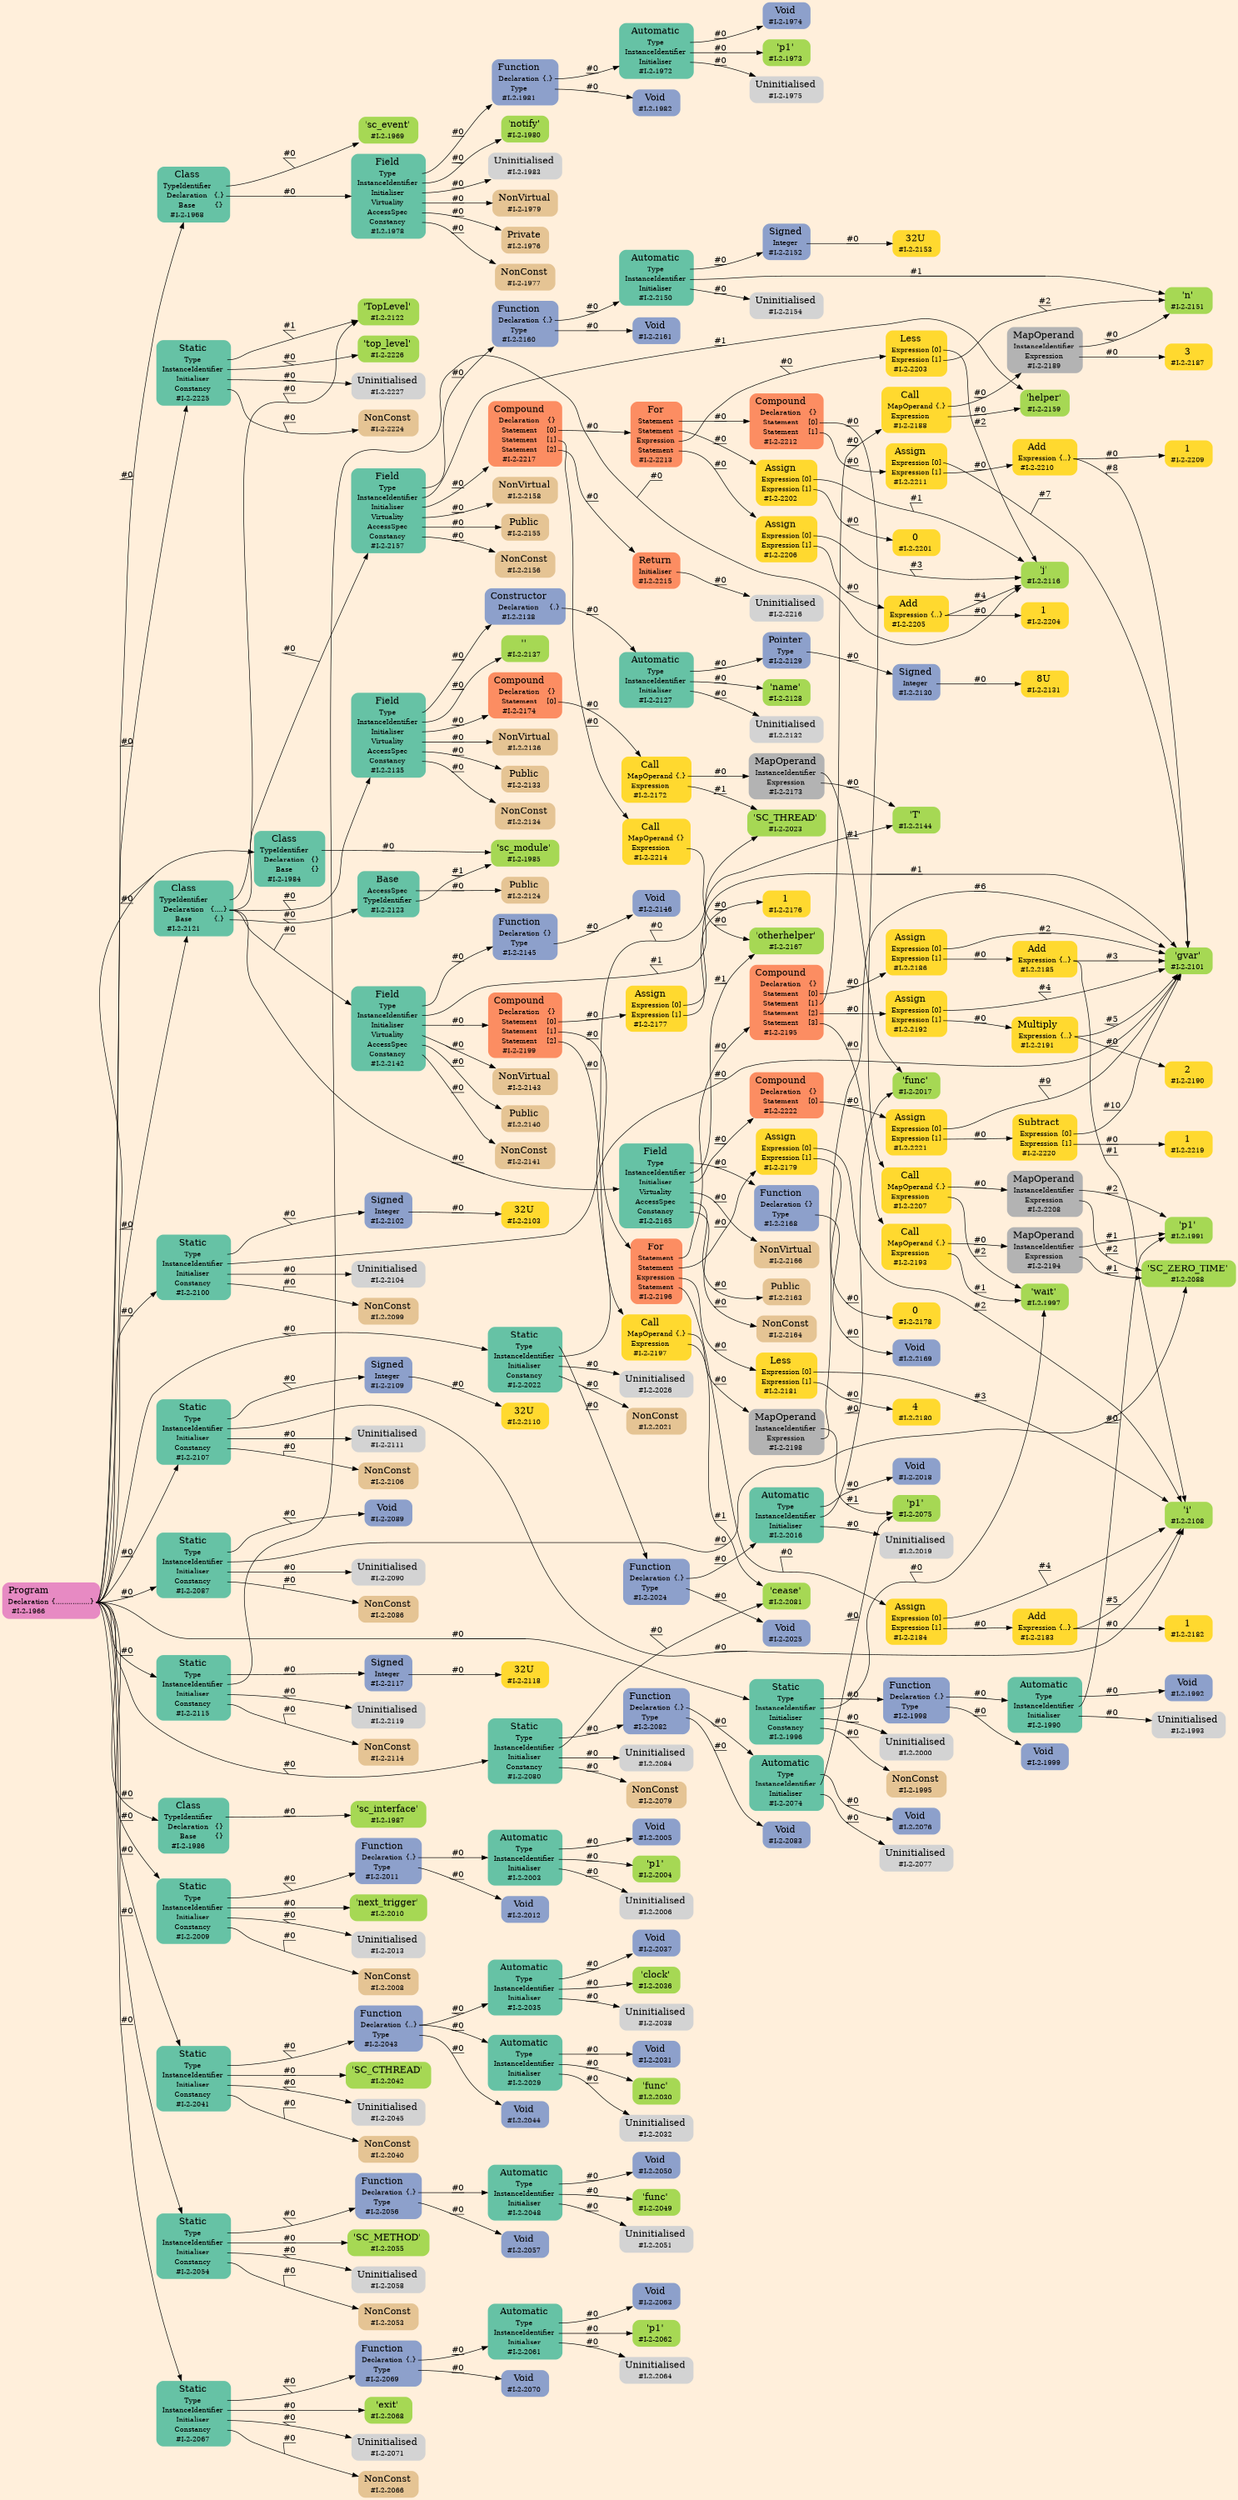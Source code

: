 digraph Inferno {
graph [
rankdir = "LR"
ranksep = 1.0
size = "14,20"
bgcolor = antiquewhite1
color = black
fontcolor = black
];
node [
];

"#I-2-1966" [
shape = "plaintext"
fillcolor = "/set28/4"
label = <<TABLE BORDER="0" CELLBORDER="0" CELLSPACING="0">
 <TR>
  <TD><FONT POINT-SIZE="16.0">Program</FONT></TD>
  <TD></TD>
 </TR>
 <TR>
  <TD>Declaration</TD>
  <TD PORT="port0">{................}</TD>
 </TR>
 <TR>
  <TD>#I-2-1966</TD>
  <TD PORT="port1"></TD>
 </TR>
</TABLE>>
style = "rounded,filled"
fontsize = "12"
];
"#I-2-1968" [
shape = "plaintext"
fillcolor = "/set28/1"
label = <<TABLE BORDER="0" CELLBORDER="0" CELLSPACING="0">
 <TR>
  <TD><FONT POINT-SIZE="16.0">Class</FONT></TD>
  <TD></TD>
 </TR>
 <TR>
  <TD>TypeIdentifier</TD>
  <TD PORT="port0"></TD>
 </TR>
 <TR>
  <TD>Declaration</TD>
  <TD PORT="port1">{.}</TD>
 </TR>
 <TR>
  <TD>Base</TD>
  <TD PORT="port2">{}</TD>
 </TR>
 <TR>
  <TD>#I-2-1968</TD>
  <TD PORT="port3"></TD>
 </TR>
</TABLE>>
style = "rounded,filled"
fontsize = "12"
];
"#I-2-1969" [
shape = "plaintext"
fillcolor = "/set28/5"
label = <<TABLE BORDER="0" CELLBORDER="0" CELLSPACING="0">
 <TR>
  <TD><FONT POINT-SIZE="16.0">'sc_event'</FONT></TD>
  <TD></TD>
 </TR>
 <TR>
  <TD>#I-2-1969</TD>
  <TD PORT="port0"></TD>
 </TR>
</TABLE>>
style = "rounded,filled"
fontsize = "12"
];
"#I-2-1978" [
shape = "plaintext"
fillcolor = "/set28/1"
label = <<TABLE BORDER="0" CELLBORDER="0" CELLSPACING="0">
 <TR>
  <TD><FONT POINT-SIZE="16.0">Field</FONT></TD>
  <TD></TD>
 </TR>
 <TR>
  <TD>Type</TD>
  <TD PORT="port0"></TD>
 </TR>
 <TR>
  <TD>InstanceIdentifier</TD>
  <TD PORT="port1"></TD>
 </TR>
 <TR>
  <TD>Initialiser</TD>
  <TD PORT="port2"></TD>
 </TR>
 <TR>
  <TD>Virtuality</TD>
  <TD PORT="port3"></TD>
 </TR>
 <TR>
  <TD>AccessSpec</TD>
  <TD PORT="port4"></TD>
 </TR>
 <TR>
  <TD>Constancy</TD>
  <TD PORT="port5"></TD>
 </TR>
 <TR>
  <TD>#I-2-1978</TD>
  <TD PORT="port6"></TD>
 </TR>
</TABLE>>
style = "rounded,filled"
fontsize = "12"
];
"#I-2-1981" [
shape = "plaintext"
fillcolor = "/set28/3"
label = <<TABLE BORDER="0" CELLBORDER="0" CELLSPACING="0">
 <TR>
  <TD><FONT POINT-SIZE="16.0">Function</FONT></TD>
  <TD></TD>
 </TR>
 <TR>
  <TD>Declaration</TD>
  <TD PORT="port0">{.}</TD>
 </TR>
 <TR>
  <TD>Type</TD>
  <TD PORT="port1"></TD>
 </TR>
 <TR>
  <TD>#I-2-1981</TD>
  <TD PORT="port2"></TD>
 </TR>
</TABLE>>
style = "rounded,filled"
fontsize = "12"
];
"#I-2-1972" [
shape = "plaintext"
fillcolor = "/set28/1"
label = <<TABLE BORDER="0" CELLBORDER="0" CELLSPACING="0">
 <TR>
  <TD><FONT POINT-SIZE="16.0">Automatic</FONT></TD>
  <TD></TD>
 </TR>
 <TR>
  <TD>Type</TD>
  <TD PORT="port0"></TD>
 </TR>
 <TR>
  <TD>InstanceIdentifier</TD>
  <TD PORT="port1"></TD>
 </TR>
 <TR>
  <TD>Initialiser</TD>
  <TD PORT="port2"></TD>
 </TR>
 <TR>
  <TD>#I-2-1972</TD>
  <TD PORT="port3"></TD>
 </TR>
</TABLE>>
style = "rounded,filled"
fontsize = "12"
];
"#I-2-1974" [
shape = "plaintext"
fillcolor = "/set28/3"
label = <<TABLE BORDER="0" CELLBORDER="0" CELLSPACING="0">
 <TR>
  <TD><FONT POINT-SIZE="16.0">Void</FONT></TD>
  <TD></TD>
 </TR>
 <TR>
  <TD>#I-2-1974</TD>
  <TD PORT="port0"></TD>
 </TR>
</TABLE>>
style = "rounded,filled"
fontsize = "12"
];
"#I-2-1973" [
shape = "plaintext"
fillcolor = "/set28/5"
label = <<TABLE BORDER="0" CELLBORDER="0" CELLSPACING="0">
 <TR>
  <TD><FONT POINT-SIZE="16.0">'p1'</FONT></TD>
  <TD></TD>
 </TR>
 <TR>
  <TD>#I-2-1973</TD>
  <TD PORT="port0"></TD>
 </TR>
</TABLE>>
style = "rounded,filled"
fontsize = "12"
];
"#I-2-1975" [
shape = "plaintext"
label = <<TABLE BORDER="0" CELLBORDER="0" CELLSPACING="0">
 <TR>
  <TD><FONT POINT-SIZE="16.0">Uninitialised</FONT></TD>
  <TD></TD>
 </TR>
 <TR>
  <TD>#I-2-1975</TD>
  <TD PORT="port0"></TD>
 </TR>
</TABLE>>
style = "rounded,filled"
fontsize = "12"
];
"#I-2-1982" [
shape = "plaintext"
fillcolor = "/set28/3"
label = <<TABLE BORDER="0" CELLBORDER="0" CELLSPACING="0">
 <TR>
  <TD><FONT POINT-SIZE="16.0">Void</FONT></TD>
  <TD></TD>
 </TR>
 <TR>
  <TD>#I-2-1982</TD>
  <TD PORT="port0"></TD>
 </TR>
</TABLE>>
style = "rounded,filled"
fontsize = "12"
];
"#I-2-1980" [
shape = "plaintext"
fillcolor = "/set28/5"
label = <<TABLE BORDER="0" CELLBORDER="0" CELLSPACING="0">
 <TR>
  <TD><FONT POINT-SIZE="16.0">'notify'</FONT></TD>
  <TD></TD>
 </TR>
 <TR>
  <TD>#I-2-1980</TD>
  <TD PORT="port0"></TD>
 </TR>
</TABLE>>
style = "rounded,filled"
fontsize = "12"
];
"#I-2-1983" [
shape = "plaintext"
label = <<TABLE BORDER="0" CELLBORDER="0" CELLSPACING="0">
 <TR>
  <TD><FONT POINT-SIZE="16.0">Uninitialised</FONT></TD>
  <TD></TD>
 </TR>
 <TR>
  <TD>#I-2-1983</TD>
  <TD PORT="port0"></TD>
 </TR>
</TABLE>>
style = "rounded,filled"
fontsize = "12"
];
"#I-2-1979" [
shape = "plaintext"
fillcolor = "/set28/7"
label = <<TABLE BORDER="0" CELLBORDER="0" CELLSPACING="0">
 <TR>
  <TD><FONT POINT-SIZE="16.0">NonVirtual</FONT></TD>
  <TD></TD>
 </TR>
 <TR>
  <TD>#I-2-1979</TD>
  <TD PORT="port0"></TD>
 </TR>
</TABLE>>
style = "rounded,filled"
fontsize = "12"
];
"#I-2-1976" [
shape = "plaintext"
fillcolor = "/set28/7"
label = <<TABLE BORDER="0" CELLBORDER="0" CELLSPACING="0">
 <TR>
  <TD><FONT POINT-SIZE="16.0">Private</FONT></TD>
  <TD></TD>
 </TR>
 <TR>
  <TD>#I-2-1976</TD>
  <TD PORT="port0"></TD>
 </TR>
</TABLE>>
style = "rounded,filled"
fontsize = "12"
];
"#I-2-1977" [
shape = "plaintext"
fillcolor = "/set28/7"
label = <<TABLE BORDER="0" CELLBORDER="0" CELLSPACING="0">
 <TR>
  <TD><FONT POINT-SIZE="16.0">NonConst</FONT></TD>
  <TD></TD>
 </TR>
 <TR>
  <TD>#I-2-1977</TD>
  <TD PORT="port0"></TD>
 </TR>
</TABLE>>
style = "rounded,filled"
fontsize = "12"
];
"#I-2-1984" [
shape = "plaintext"
fillcolor = "/set28/1"
label = <<TABLE BORDER="0" CELLBORDER="0" CELLSPACING="0">
 <TR>
  <TD><FONT POINT-SIZE="16.0">Class</FONT></TD>
  <TD></TD>
 </TR>
 <TR>
  <TD>TypeIdentifier</TD>
  <TD PORT="port0"></TD>
 </TR>
 <TR>
  <TD>Declaration</TD>
  <TD PORT="port1">{}</TD>
 </TR>
 <TR>
  <TD>Base</TD>
  <TD PORT="port2">{}</TD>
 </TR>
 <TR>
  <TD>#I-2-1984</TD>
  <TD PORT="port3"></TD>
 </TR>
</TABLE>>
style = "rounded,filled"
fontsize = "12"
];
"#I-2-1985" [
shape = "plaintext"
fillcolor = "/set28/5"
label = <<TABLE BORDER="0" CELLBORDER="0" CELLSPACING="0">
 <TR>
  <TD><FONT POINT-SIZE="16.0">'sc_module'</FONT></TD>
  <TD></TD>
 </TR>
 <TR>
  <TD>#I-2-1985</TD>
  <TD PORT="port0"></TD>
 </TR>
</TABLE>>
style = "rounded,filled"
fontsize = "12"
];
"#I-2-1986" [
shape = "plaintext"
fillcolor = "/set28/1"
label = <<TABLE BORDER="0" CELLBORDER="0" CELLSPACING="0">
 <TR>
  <TD><FONT POINT-SIZE="16.0">Class</FONT></TD>
  <TD></TD>
 </TR>
 <TR>
  <TD>TypeIdentifier</TD>
  <TD PORT="port0"></TD>
 </TR>
 <TR>
  <TD>Declaration</TD>
  <TD PORT="port1">{}</TD>
 </TR>
 <TR>
  <TD>Base</TD>
  <TD PORT="port2">{}</TD>
 </TR>
 <TR>
  <TD>#I-2-1986</TD>
  <TD PORT="port3"></TD>
 </TR>
</TABLE>>
style = "rounded,filled"
fontsize = "12"
];
"#I-2-1987" [
shape = "plaintext"
fillcolor = "/set28/5"
label = <<TABLE BORDER="0" CELLBORDER="0" CELLSPACING="0">
 <TR>
  <TD><FONT POINT-SIZE="16.0">'sc_interface'</FONT></TD>
  <TD></TD>
 </TR>
 <TR>
  <TD>#I-2-1987</TD>
  <TD PORT="port0"></TD>
 </TR>
</TABLE>>
style = "rounded,filled"
fontsize = "12"
];
"#I-2-1996" [
shape = "plaintext"
fillcolor = "/set28/1"
label = <<TABLE BORDER="0" CELLBORDER="0" CELLSPACING="0">
 <TR>
  <TD><FONT POINT-SIZE="16.0">Static</FONT></TD>
  <TD></TD>
 </TR>
 <TR>
  <TD>Type</TD>
  <TD PORT="port0"></TD>
 </TR>
 <TR>
  <TD>InstanceIdentifier</TD>
  <TD PORT="port1"></TD>
 </TR>
 <TR>
  <TD>Initialiser</TD>
  <TD PORT="port2"></TD>
 </TR>
 <TR>
  <TD>Constancy</TD>
  <TD PORT="port3"></TD>
 </TR>
 <TR>
  <TD>#I-2-1996</TD>
  <TD PORT="port4"></TD>
 </TR>
</TABLE>>
style = "rounded,filled"
fontsize = "12"
];
"#I-2-1998" [
shape = "plaintext"
fillcolor = "/set28/3"
label = <<TABLE BORDER="0" CELLBORDER="0" CELLSPACING="0">
 <TR>
  <TD><FONT POINT-SIZE="16.0">Function</FONT></TD>
  <TD></TD>
 </TR>
 <TR>
  <TD>Declaration</TD>
  <TD PORT="port0">{.}</TD>
 </TR>
 <TR>
  <TD>Type</TD>
  <TD PORT="port1"></TD>
 </TR>
 <TR>
  <TD>#I-2-1998</TD>
  <TD PORT="port2"></TD>
 </TR>
</TABLE>>
style = "rounded,filled"
fontsize = "12"
];
"#I-2-1990" [
shape = "plaintext"
fillcolor = "/set28/1"
label = <<TABLE BORDER="0" CELLBORDER="0" CELLSPACING="0">
 <TR>
  <TD><FONT POINT-SIZE="16.0">Automatic</FONT></TD>
  <TD></TD>
 </TR>
 <TR>
  <TD>Type</TD>
  <TD PORT="port0"></TD>
 </TR>
 <TR>
  <TD>InstanceIdentifier</TD>
  <TD PORT="port1"></TD>
 </TR>
 <TR>
  <TD>Initialiser</TD>
  <TD PORT="port2"></TD>
 </TR>
 <TR>
  <TD>#I-2-1990</TD>
  <TD PORT="port3"></TD>
 </TR>
</TABLE>>
style = "rounded,filled"
fontsize = "12"
];
"#I-2-1992" [
shape = "plaintext"
fillcolor = "/set28/3"
label = <<TABLE BORDER="0" CELLBORDER="0" CELLSPACING="0">
 <TR>
  <TD><FONT POINT-SIZE="16.0">Void</FONT></TD>
  <TD></TD>
 </TR>
 <TR>
  <TD>#I-2-1992</TD>
  <TD PORT="port0"></TD>
 </TR>
</TABLE>>
style = "rounded,filled"
fontsize = "12"
];
"#I-2-1991" [
shape = "plaintext"
fillcolor = "/set28/5"
label = <<TABLE BORDER="0" CELLBORDER="0" CELLSPACING="0">
 <TR>
  <TD><FONT POINT-SIZE="16.0">'p1'</FONT></TD>
  <TD></TD>
 </TR>
 <TR>
  <TD>#I-2-1991</TD>
  <TD PORT="port0"></TD>
 </TR>
</TABLE>>
style = "rounded,filled"
fontsize = "12"
];
"#I-2-1993" [
shape = "plaintext"
label = <<TABLE BORDER="0" CELLBORDER="0" CELLSPACING="0">
 <TR>
  <TD><FONT POINT-SIZE="16.0">Uninitialised</FONT></TD>
  <TD></TD>
 </TR>
 <TR>
  <TD>#I-2-1993</TD>
  <TD PORT="port0"></TD>
 </TR>
</TABLE>>
style = "rounded,filled"
fontsize = "12"
];
"#I-2-1999" [
shape = "plaintext"
fillcolor = "/set28/3"
label = <<TABLE BORDER="0" CELLBORDER="0" CELLSPACING="0">
 <TR>
  <TD><FONT POINT-SIZE="16.0">Void</FONT></TD>
  <TD></TD>
 </TR>
 <TR>
  <TD>#I-2-1999</TD>
  <TD PORT="port0"></TD>
 </TR>
</TABLE>>
style = "rounded,filled"
fontsize = "12"
];
"#I-2-1997" [
shape = "plaintext"
fillcolor = "/set28/5"
label = <<TABLE BORDER="0" CELLBORDER="0" CELLSPACING="0">
 <TR>
  <TD><FONT POINT-SIZE="16.0">'wait'</FONT></TD>
  <TD></TD>
 </TR>
 <TR>
  <TD>#I-2-1997</TD>
  <TD PORT="port0"></TD>
 </TR>
</TABLE>>
style = "rounded,filled"
fontsize = "12"
];
"#I-2-2000" [
shape = "plaintext"
label = <<TABLE BORDER="0" CELLBORDER="0" CELLSPACING="0">
 <TR>
  <TD><FONT POINT-SIZE="16.0">Uninitialised</FONT></TD>
  <TD></TD>
 </TR>
 <TR>
  <TD>#I-2-2000</TD>
  <TD PORT="port0"></TD>
 </TR>
</TABLE>>
style = "rounded,filled"
fontsize = "12"
];
"#I-2-1995" [
shape = "plaintext"
fillcolor = "/set28/7"
label = <<TABLE BORDER="0" CELLBORDER="0" CELLSPACING="0">
 <TR>
  <TD><FONT POINT-SIZE="16.0">NonConst</FONT></TD>
  <TD></TD>
 </TR>
 <TR>
  <TD>#I-2-1995</TD>
  <TD PORT="port0"></TD>
 </TR>
</TABLE>>
style = "rounded,filled"
fontsize = "12"
];
"#I-2-2009" [
shape = "plaintext"
fillcolor = "/set28/1"
label = <<TABLE BORDER="0" CELLBORDER="0" CELLSPACING="0">
 <TR>
  <TD><FONT POINT-SIZE="16.0">Static</FONT></TD>
  <TD></TD>
 </TR>
 <TR>
  <TD>Type</TD>
  <TD PORT="port0"></TD>
 </TR>
 <TR>
  <TD>InstanceIdentifier</TD>
  <TD PORT="port1"></TD>
 </TR>
 <TR>
  <TD>Initialiser</TD>
  <TD PORT="port2"></TD>
 </TR>
 <TR>
  <TD>Constancy</TD>
  <TD PORT="port3"></TD>
 </TR>
 <TR>
  <TD>#I-2-2009</TD>
  <TD PORT="port4"></TD>
 </TR>
</TABLE>>
style = "rounded,filled"
fontsize = "12"
];
"#I-2-2011" [
shape = "plaintext"
fillcolor = "/set28/3"
label = <<TABLE BORDER="0" CELLBORDER="0" CELLSPACING="0">
 <TR>
  <TD><FONT POINT-SIZE="16.0">Function</FONT></TD>
  <TD></TD>
 </TR>
 <TR>
  <TD>Declaration</TD>
  <TD PORT="port0">{.}</TD>
 </TR>
 <TR>
  <TD>Type</TD>
  <TD PORT="port1"></TD>
 </TR>
 <TR>
  <TD>#I-2-2011</TD>
  <TD PORT="port2"></TD>
 </TR>
</TABLE>>
style = "rounded,filled"
fontsize = "12"
];
"#I-2-2003" [
shape = "plaintext"
fillcolor = "/set28/1"
label = <<TABLE BORDER="0" CELLBORDER="0" CELLSPACING="0">
 <TR>
  <TD><FONT POINT-SIZE="16.0">Automatic</FONT></TD>
  <TD></TD>
 </TR>
 <TR>
  <TD>Type</TD>
  <TD PORT="port0"></TD>
 </TR>
 <TR>
  <TD>InstanceIdentifier</TD>
  <TD PORT="port1"></TD>
 </TR>
 <TR>
  <TD>Initialiser</TD>
  <TD PORT="port2"></TD>
 </TR>
 <TR>
  <TD>#I-2-2003</TD>
  <TD PORT="port3"></TD>
 </TR>
</TABLE>>
style = "rounded,filled"
fontsize = "12"
];
"#I-2-2005" [
shape = "plaintext"
fillcolor = "/set28/3"
label = <<TABLE BORDER="0" CELLBORDER="0" CELLSPACING="0">
 <TR>
  <TD><FONT POINT-SIZE="16.0">Void</FONT></TD>
  <TD></TD>
 </TR>
 <TR>
  <TD>#I-2-2005</TD>
  <TD PORT="port0"></TD>
 </TR>
</TABLE>>
style = "rounded,filled"
fontsize = "12"
];
"#I-2-2004" [
shape = "plaintext"
fillcolor = "/set28/5"
label = <<TABLE BORDER="0" CELLBORDER="0" CELLSPACING="0">
 <TR>
  <TD><FONT POINT-SIZE="16.0">'p1'</FONT></TD>
  <TD></TD>
 </TR>
 <TR>
  <TD>#I-2-2004</TD>
  <TD PORT="port0"></TD>
 </TR>
</TABLE>>
style = "rounded,filled"
fontsize = "12"
];
"#I-2-2006" [
shape = "plaintext"
label = <<TABLE BORDER="0" CELLBORDER="0" CELLSPACING="0">
 <TR>
  <TD><FONT POINT-SIZE="16.0">Uninitialised</FONT></TD>
  <TD></TD>
 </TR>
 <TR>
  <TD>#I-2-2006</TD>
  <TD PORT="port0"></TD>
 </TR>
</TABLE>>
style = "rounded,filled"
fontsize = "12"
];
"#I-2-2012" [
shape = "plaintext"
fillcolor = "/set28/3"
label = <<TABLE BORDER="0" CELLBORDER="0" CELLSPACING="0">
 <TR>
  <TD><FONT POINT-SIZE="16.0">Void</FONT></TD>
  <TD></TD>
 </TR>
 <TR>
  <TD>#I-2-2012</TD>
  <TD PORT="port0"></TD>
 </TR>
</TABLE>>
style = "rounded,filled"
fontsize = "12"
];
"#I-2-2010" [
shape = "plaintext"
fillcolor = "/set28/5"
label = <<TABLE BORDER="0" CELLBORDER="0" CELLSPACING="0">
 <TR>
  <TD><FONT POINT-SIZE="16.0">'next_trigger'</FONT></TD>
  <TD></TD>
 </TR>
 <TR>
  <TD>#I-2-2010</TD>
  <TD PORT="port0"></TD>
 </TR>
</TABLE>>
style = "rounded,filled"
fontsize = "12"
];
"#I-2-2013" [
shape = "plaintext"
label = <<TABLE BORDER="0" CELLBORDER="0" CELLSPACING="0">
 <TR>
  <TD><FONT POINT-SIZE="16.0">Uninitialised</FONT></TD>
  <TD></TD>
 </TR>
 <TR>
  <TD>#I-2-2013</TD>
  <TD PORT="port0"></TD>
 </TR>
</TABLE>>
style = "rounded,filled"
fontsize = "12"
];
"#I-2-2008" [
shape = "plaintext"
fillcolor = "/set28/7"
label = <<TABLE BORDER="0" CELLBORDER="0" CELLSPACING="0">
 <TR>
  <TD><FONT POINT-SIZE="16.0">NonConst</FONT></TD>
  <TD></TD>
 </TR>
 <TR>
  <TD>#I-2-2008</TD>
  <TD PORT="port0"></TD>
 </TR>
</TABLE>>
style = "rounded,filled"
fontsize = "12"
];
"#I-2-2022" [
shape = "plaintext"
fillcolor = "/set28/1"
label = <<TABLE BORDER="0" CELLBORDER="0" CELLSPACING="0">
 <TR>
  <TD><FONT POINT-SIZE="16.0">Static</FONT></TD>
  <TD></TD>
 </TR>
 <TR>
  <TD>Type</TD>
  <TD PORT="port0"></TD>
 </TR>
 <TR>
  <TD>InstanceIdentifier</TD>
  <TD PORT="port1"></TD>
 </TR>
 <TR>
  <TD>Initialiser</TD>
  <TD PORT="port2"></TD>
 </TR>
 <TR>
  <TD>Constancy</TD>
  <TD PORT="port3"></TD>
 </TR>
 <TR>
  <TD>#I-2-2022</TD>
  <TD PORT="port4"></TD>
 </TR>
</TABLE>>
style = "rounded,filled"
fontsize = "12"
];
"#I-2-2024" [
shape = "plaintext"
fillcolor = "/set28/3"
label = <<TABLE BORDER="0" CELLBORDER="0" CELLSPACING="0">
 <TR>
  <TD><FONT POINT-SIZE="16.0">Function</FONT></TD>
  <TD></TD>
 </TR>
 <TR>
  <TD>Declaration</TD>
  <TD PORT="port0">{.}</TD>
 </TR>
 <TR>
  <TD>Type</TD>
  <TD PORT="port1"></TD>
 </TR>
 <TR>
  <TD>#I-2-2024</TD>
  <TD PORT="port2"></TD>
 </TR>
</TABLE>>
style = "rounded,filled"
fontsize = "12"
];
"#I-2-2016" [
shape = "plaintext"
fillcolor = "/set28/1"
label = <<TABLE BORDER="0" CELLBORDER="0" CELLSPACING="0">
 <TR>
  <TD><FONT POINT-SIZE="16.0">Automatic</FONT></TD>
  <TD></TD>
 </TR>
 <TR>
  <TD>Type</TD>
  <TD PORT="port0"></TD>
 </TR>
 <TR>
  <TD>InstanceIdentifier</TD>
  <TD PORT="port1"></TD>
 </TR>
 <TR>
  <TD>Initialiser</TD>
  <TD PORT="port2"></TD>
 </TR>
 <TR>
  <TD>#I-2-2016</TD>
  <TD PORT="port3"></TD>
 </TR>
</TABLE>>
style = "rounded,filled"
fontsize = "12"
];
"#I-2-2018" [
shape = "plaintext"
fillcolor = "/set28/3"
label = <<TABLE BORDER="0" CELLBORDER="0" CELLSPACING="0">
 <TR>
  <TD><FONT POINT-SIZE="16.0">Void</FONT></TD>
  <TD></TD>
 </TR>
 <TR>
  <TD>#I-2-2018</TD>
  <TD PORT="port0"></TD>
 </TR>
</TABLE>>
style = "rounded,filled"
fontsize = "12"
];
"#I-2-2017" [
shape = "plaintext"
fillcolor = "/set28/5"
label = <<TABLE BORDER="0" CELLBORDER="0" CELLSPACING="0">
 <TR>
  <TD><FONT POINT-SIZE="16.0">'func'</FONT></TD>
  <TD></TD>
 </TR>
 <TR>
  <TD>#I-2-2017</TD>
  <TD PORT="port0"></TD>
 </TR>
</TABLE>>
style = "rounded,filled"
fontsize = "12"
];
"#I-2-2019" [
shape = "plaintext"
label = <<TABLE BORDER="0" CELLBORDER="0" CELLSPACING="0">
 <TR>
  <TD><FONT POINT-SIZE="16.0">Uninitialised</FONT></TD>
  <TD></TD>
 </TR>
 <TR>
  <TD>#I-2-2019</TD>
  <TD PORT="port0"></TD>
 </TR>
</TABLE>>
style = "rounded,filled"
fontsize = "12"
];
"#I-2-2025" [
shape = "plaintext"
fillcolor = "/set28/3"
label = <<TABLE BORDER="0" CELLBORDER="0" CELLSPACING="0">
 <TR>
  <TD><FONT POINT-SIZE="16.0">Void</FONT></TD>
  <TD></TD>
 </TR>
 <TR>
  <TD>#I-2-2025</TD>
  <TD PORT="port0"></TD>
 </TR>
</TABLE>>
style = "rounded,filled"
fontsize = "12"
];
"#I-2-2023" [
shape = "plaintext"
fillcolor = "/set28/5"
label = <<TABLE BORDER="0" CELLBORDER="0" CELLSPACING="0">
 <TR>
  <TD><FONT POINT-SIZE="16.0">'SC_THREAD'</FONT></TD>
  <TD></TD>
 </TR>
 <TR>
  <TD>#I-2-2023</TD>
  <TD PORT="port0"></TD>
 </TR>
</TABLE>>
style = "rounded,filled"
fontsize = "12"
];
"#I-2-2026" [
shape = "plaintext"
label = <<TABLE BORDER="0" CELLBORDER="0" CELLSPACING="0">
 <TR>
  <TD><FONT POINT-SIZE="16.0">Uninitialised</FONT></TD>
  <TD></TD>
 </TR>
 <TR>
  <TD>#I-2-2026</TD>
  <TD PORT="port0"></TD>
 </TR>
</TABLE>>
style = "rounded,filled"
fontsize = "12"
];
"#I-2-2021" [
shape = "plaintext"
fillcolor = "/set28/7"
label = <<TABLE BORDER="0" CELLBORDER="0" CELLSPACING="0">
 <TR>
  <TD><FONT POINT-SIZE="16.0">NonConst</FONT></TD>
  <TD></TD>
 </TR>
 <TR>
  <TD>#I-2-2021</TD>
  <TD PORT="port0"></TD>
 </TR>
</TABLE>>
style = "rounded,filled"
fontsize = "12"
];
"#I-2-2041" [
shape = "plaintext"
fillcolor = "/set28/1"
label = <<TABLE BORDER="0" CELLBORDER="0" CELLSPACING="0">
 <TR>
  <TD><FONT POINT-SIZE="16.0">Static</FONT></TD>
  <TD></TD>
 </TR>
 <TR>
  <TD>Type</TD>
  <TD PORT="port0"></TD>
 </TR>
 <TR>
  <TD>InstanceIdentifier</TD>
  <TD PORT="port1"></TD>
 </TR>
 <TR>
  <TD>Initialiser</TD>
  <TD PORT="port2"></TD>
 </TR>
 <TR>
  <TD>Constancy</TD>
  <TD PORT="port3"></TD>
 </TR>
 <TR>
  <TD>#I-2-2041</TD>
  <TD PORT="port4"></TD>
 </TR>
</TABLE>>
style = "rounded,filled"
fontsize = "12"
];
"#I-2-2043" [
shape = "plaintext"
fillcolor = "/set28/3"
label = <<TABLE BORDER="0" CELLBORDER="0" CELLSPACING="0">
 <TR>
  <TD><FONT POINT-SIZE="16.0">Function</FONT></TD>
  <TD></TD>
 </TR>
 <TR>
  <TD>Declaration</TD>
  <TD PORT="port0">{..}</TD>
 </TR>
 <TR>
  <TD>Type</TD>
  <TD PORT="port1"></TD>
 </TR>
 <TR>
  <TD>#I-2-2043</TD>
  <TD PORT="port2"></TD>
 </TR>
</TABLE>>
style = "rounded,filled"
fontsize = "12"
];
"#I-2-2029" [
shape = "plaintext"
fillcolor = "/set28/1"
label = <<TABLE BORDER="0" CELLBORDER="0" CELLSPACING="0">
 <TR>
  <TD><FONT POINT-SIZE="16.0">Automatic</FONT></TD>
  <TD></TD>
 </TR>
 <TR>
  <TD>Type</TD>
  <TD PORT="port0"></TD>
 </TR>
 <TR>
  <TD>InstanceIdentifier</TD>
  <TD PORT="port1"></TD>
 </TR>
 <TR>
  <TD>Initialiser</TD>
  <TD PORT="port2"></TD>
 </TR>
 <TR>
  <TD>#I-2-2029</TD>
  <TD PORT="port3"></TD>
 </TR>
</TABLE>>
style = "rounded,filled"
fontsize = "12"
];
"#I-2-2031" [
shape = "plaintext"
fillcolor = "/set28/3"
label = <<TABLE BORDER="0" CELLBORDER="0" CELLSPACING="0">
 <TR>
  <TD><FONT POINT-SIZE="16.0">Void</FONT></TD>
  <TD></TD>
 </TR>
 <TR>
  <TD>#I-2-2031</TD>
  <TD PORT="port0"></TD>
 </TR>
</TABLE>>
style = "rounded,filled"
fontsize = "12"
];
"#I-2-2030" [
shape = "plaintext"
fillcolor = "/set28/5"
label = <<TABLE BORDER="0" CELLBORDER="0" CELLSPACING="0">
 <TR>
  <TD><FONT POINT-SIZE="16.0">'func'</FONT></TD>
  <TD></TD>
 </TR>
 <TR>
  <TD>#I-2-2030</TD>
  <TD PORT="port0"></TD>
 </TR>
</TABLE>>
style = "rounded,filled"
fontsize = "12"
];
"#I-2-2032" [
shape = "plaintext"
label = <<TABLE BORDER="0" CELLBORDER="0" CELLSPACING="0">
 <TR>
  <TD><FONT POINT-SIZE="16.0">Uninitialised</FONT></TD>
  <TD></TD>
 </TR>
 <TR>
  <TD>#I-2-2032</TD>
  <TD PORT="port0"></TD>
 </TR>
</TABLE>>
style = "rounded,filled"
fontsize = "12"
];
"#I-2-2035" [
shape = "plaintext"
fillcolor = "/set28/1"
label = <<TABLE BORDER="0" CELLBORDER="0" CELLSPACING="0">
 <TR>
  <TD><FONT POINT-SIZE="16.0">Automatic</FONT></TD>
  <TD></TD>
 </TR>
 <TR>
  <TD>Type</TD>
  <TD PORT="port0"></TD>
 </TR>
 <TR>
  <TD>InstanceIdentifier</TD>
  <TD PORT="port1"></TD>
 </TR>
 <TR>
  <TD>Initialiser</TD>
  <TD PORT="port2"></TD>
 </TR>
 <TR>
  <TD>#I-2-2035</TD>
  <TD PORT="port3"></TD>
 </TR>
</TABLE>>
style = "rounded,filled"
fontsize = "12"
];
"#I-2-2037" [
shape = "plaintext"
fillcolor = "/set28/3"
label = <<TABLE BORDER="0" CELLBORDER="0" CELLSPACING="0">
 <TR>
  <TD><FONT POINT-SIZE="16.0">Void</FONT></TD>
  <TD></TD>
 </TR>
 <TR>
  <TD>#I-2-2037</TD>
  <TD PORT="port0"></TD>
 </TR>
</TABLE>>
style = "rounded,filled"
fontsize = "12"
];
"#I-2-2036" [
shape = "plaintext"
fillcolor = "/set28/5"
label = <<TABLE BORDER="0" CELLBORDER="0" CELLSPACING="0">
 <TR>
  <TD><FONT POINT-SIZE="16.0">'clock'</FONT></TD>
  <TD></TD>
 </TR>
 <TR>
  <TD>#I-2-2036</TD>
  <TD PORT="port0"></TD>
 </TR>
</TABLE>>
style = "rounded,filled"
fontsize = "12"
];
"#I-2-2038" [
shape = "plaintext"
label = <<TABLE BORDER="0" CELLBORDER="0" CELLSPACING="0">
 <TR>
  <TD><FONT POINT-SIZE="16.0">Uninitialised</FONT></TD>
  <TD></TD>
 </TR>
 <TR>
  <TD>#I-2-2038</TD>
  <TD PORT="port0"></TD>
 </TR>
</TABLE>>
style = "rounded,filled"
fontsize = "12"
];
"#I-2-2044" [
shape = "plaintext"
fillcolor = "/set28/3"
label = <<TABLE BORDER="0" CELLBORDER="0" CELLSPACING="0">
 <TR>
  <TD><FONT POINT-SIZE="16.0">Void</FONT></TD>
  <TD></TD>
 </TR>
 <TR>
  <TD>#I-2-2044</TD>
  <TD PORT="port0"></TD>
 </TR>
</TABLE>>
style = "rounded,filled"
fontsize = "12"
];
"#I-2-2042" [
shape = "plaintext"
fillcolor = "/set28/5"
label = <<TABLE BORDER="0" CELLBORDER="0" CELLSPACING="0">
 <TR>
  <TD><FONT POINT-SIZE="16.0">'SC_CTHREAD'</FONT></TD>
  <TD></TD>
 </TR>
 <TR>
  <TD>#I-2-2042</TD>
  <TD PORT="port0"></TD>
 </TR>
</TABLE>>
style = "rounded,filled"
fontsize = "12"
];
"#I-2-2045" [
shape = "plaintext"
label = <<TABLE BORDER="0" CELLBORDER="0" CELLSPACING="0">
 <TR>
  <TD><FONT POINT-SIZE="16.0">Uninitialised</FONT></TD>
  <TD></TD>
 </TR>
 <TR>
  <TD>#I-2-2045</TD>
  <TD PORT="port0"></TD>
 </TR>
</TABLE>>
style = "rounded,filled"
fontsize = "12"
];
"#I-2-2040" [
shape = "plaintext"
fillcolor = "/set28/7"
label = <<TABLE BORDER="0" CELLBORDER="0" CELLSPACING="0">
 <TR>
  <TD><FONT POINT-SIZE="16.0">NonConst</FONT></TD>
  <TD></TD>
 </TR>
 <TR>
  <TD>#I-2-2040</TD>
  <TD PORT="port0"></TD>
 </TR>
</TABLE>>
style = "rounded,filled"
fontsize = "12"
];
"#I-2-2054" [
shape = "plaintext"
fillcolor = "/set28/1"
label = <<TABLE BORDER="0" CELLBORDER="0" CELLSPACING="0">
 <TR>
  <TD><FONT POINT-SIZE="16.0">Static</FONT></TD>
  <TD></TD>
 </TR>
 <TR>
  <TD>Type</TD>
  <TD PORT="port0"></TD>
 </TR>
 <TR>
  <TD>InstanceIdentifier</TD>
  <TD PORT="port1"></TD>
 </TR>
 <TR>
  <TD>Initialiser</TD>
  <TD PORT="port2"></TD>
 </TR>
 <TR>
  <TD>Constancy</TD>
  <TD PORT="port3"></TD>
 </TR>
 <TR>
  <TD>#I-2-2054</TD>
  <TD PORT="port4"></TD>
 </TR>
</TABLE>>
style = "rounded,filled"
fontsize = "12"
];
"#I-2-2056" [
shape = "plaintext"
fillcolor = "/set28/3"
label = <<TABLE BORDER="0" CELLBORDER="0" CELLSPACING="0">
 <TR>
  <TD><FONT POINT-SIZE="16.0">Function</FONT></TD>
  <TD></TD>
 </TR>
 <TR>
  <TD>Declaration</TD>
  <TD PORT="port0">{.}</TD>
 </TR>
 <TR>
  <TD>Type</TD>
  <TD PORT="port1"></TD>
 </TR>
 <TR>
  <TD>#I-2-2056</TD>
  <TD PORT="port2"></TD>
 </TR>
</TABLE>>
style = "rounded,filled"
fontsize = "12"
];
"#I-2-2048" [
shape = "plaintext"
fillcolor = "/set28/1"
label = <<TABLE BORDER="0" CELLBORDER="0" CELLSPACING="0">
 <TR>
  <TD><FONT POINT-SIZE="16.0">Automatic</FONT></TD>
  <TD></TD>
 </TR>
 <TR>
  <TD>Type</TD>
  <TD PORT="port0"></TD>
 </TR>
 <TR>
  <TD>InstanceIdentifier</TD>
  <TD PORT="port1"></TD>
 </TR>
 <TR>
  <TD>Initialiser</TD>
  <TD PORT="port2"></TD>
 </TR>
 <TR>
  <TD>#I-2-2048</TD>
  <TD PORT="port3"></TD>
 </TR>
</TABLE>>
style = "rounded,filled"
fontsize = "12"
];
"#I-2-2050" [
shape = "plaintext"
fillcolor = "/set28/3"
label = <<TABLE BORDER="0" CELLBORDER="0" CELLSPACING="0">
 <TR>
  <TD><FONT POINT-SIZE="16.0">Void</FONT></TD>
  <TD></TD>
 </TR>
 <TR>
  <TD>#I-2-2050</TD>
  <TD PORT="port0"></TD>
 </TR>
</TABLE>>
style = "rounded,filled"
fontsize = "12"
];
"#I-2-2049" [
shape = "plaintext"
fillcolor = "/set28/5"
label = <<TABLE BORDER="0" CELLBORDER="0" CELLSPACING="0">
 <TR>
  <TD><FONT POINT-SIZE="16.0">'func'</FONT></TD>
  <TD></TD>
 </TR>
 <TR>
  <TD>#I-2-2049</TD>
  <TD PORT="port0"></TD>
 </TR>
</TABLE>>
style = "rounded,filled"
fontsize = "12"
];
"#I-2-2051" [
shape = "plaintext"
label = <<TABLE BORDER="0" CELLBORDER="0" CELLSPACING="0">
 <TR>
  <TD><FONT POINT-SIZE="16.0">Uninitialised</FONT></TD>
  <TD></TD>
 </TR>
 <TR>
  <TD>#I-2-2051</TD>
  <TD PORT="port0"></TD>
 </TR>
</TABLE>>
style = "rounded,filled"
fontsize = "12"
];
"#I-2-2057" [
shape = "plaintext"
fillcolor = "/set28/3"
label = <<TABLE BORDER="0" CELLBORDER="0" CELLSPACING="0">
 <TR>
  <TD><FONT POINT-SIZE="16.0">Void</FONT></TD>
  <TD></TD>
 </TR>
 <TR>
  <TD>#I-2-2057</TD>
  <TD PORT="port0"></TD>
 </TR>
</TABLE>>
style = "rounded,filled"
fontsize = "12"
];
"#I-2-2055" [
shape = "plaintext"
fillcolor = "/set28/5"
label = <<TABLE BORDER="0" CELLBORDER="0" CELLSPACING="0">
 <TR>
  <TD><FONT POINT-SIZE="16.0">'SC_METHOD'</FONT></TD>
  <TD></TD>
 </TR>
 <TR>
  <TD>#I-2-2055</TD>
  <TD PORT="port0"></TD>
 </TR>
</TABLE>>
style = "rounded,filled"
fontsize = "12"
];
"#I-2-2058" [
shape = "plaintext"
label = <<TABLE BORDER="0" CELLBORDER="0" CELLSPACING="0">
 <TR>
  <TD><FONT POINT-SIZE="16.0">Uninitialised</FONT></TD>
  <TD></TD>
 </TR>
 <TR>
  <TD>#I-2-2058</TD>
  <TD PORT="port0"></TD>
 </TR>
</TABLE>>
style = "rounded,filled"
fontsize = "12"
];
"#I-2-2053" [
shape = "plaintext"
fillcolor = "/set28/7"
label = <<TABLE BORDER="0" CELLBORDER="0" CELLSPACING="0">
 <TR>
  <TD><FONT POINT-SIZE="16.0">NonConst</FONT></TD>
  <TD></TD>
 </TR>
 <TR>
  <TD>#I-2-2053</TD>
  <TD PORT="port0"></TD>
 </TR>
</TABLE>>
style = "rounded,filled"
fontsize = "12"
];
"#I-2-2067" [
shape = "plaintext"
fillcolor = "/set28/1"
label = <<TABLE BORDER="0" CELLBORDER="0" CELLSPACING="0">
 <TR>
  <TD><FONT POINT-SIZE="16.0">Static</FONT></TD>
  <TD></TD>
 </TR>
 <TR>
  <TD>Type</TD>
  <TD PORT="port0"></TD>
 </TR>
 <TR>
  <TD>InstanceIdentifier</TD>
  <TD PORT="port1"></TD>
 </TR>
 <TR>
  <TD>Initialiser</TD>
  <TD PORT="port2"></TD>
 </TR>
 <TR>
  <TD>Constancy</TD>
  <TD PORT="port3"></TD>
 </TR>
 <TR>
  <TD>#I-2-2067</TD>
  <TD PORT="port4"></TD>
 </TR>
</TABLE>>
style = "rounded,filled"
fontsize = "12"
];
"#I-2-2069" [
shape = "plaintext"
fillcolor = "/set28/3"
label = <<TABLE BORDER="0" CELLBORDER="0" CELLSPACING="0">
 <TR>
  <TD><FONT POINT-SIZE="16.0">Function</FONT></TD>
  <TD></TD>
 </TR>
 <TR>
  <TD>Declaration</TD>
  <TD PORT="port0">{.}</TD>
 </TR>
 <TR>
  <TD>Type</TD>
  <TD PORT="port1"></TD>
 </TR>
 <TR>
  <TD>#I-2-2069</TD>
  <TD PORT="port2"></TD>
 </TR>
</TABLE>>
style = "rounded,filled"
fontsize = "12"
];
"#I-2-2061" [
shape = "plaintext"
fillcolor = "/set28/1"
label = <<TABLE BORDER="0" CELLBORDER="0" CELLSPACING="0">
 <TR>
  <TD><FONT POINT-SIZE="16.0">Automatic</FONT></TD>
  <TD></TD>
 </TR>
 <TR>
  <TD>Type</TD>
  <TD PORT="port0"></TD>
 </TR>
 <TR>
  <TD>InstanceIdentifier</TD>
  <TD PORT="port1"></TD>
 </TR>
 <TR>
  <TD>Initialiser</TD>
  <TD PORT="port2"></TD>
 </TR>
 <TR>
  <TD>#I-2-2061</TD>
  <TD PORT="port3"></TD>
 </TR>
</TABLE>>
style = "rounded,filled"
fontsize = "12"
];
"#I-2-2063" [
shape = "plaintext"
fillcolor = "/set28/3"
label = <<TABLE BORDER="0" CELLBORDER="0" CELLSPACING="0">
 <TR>
  <TD><FONT POINT-SIZE="16.0">Void</FONT></TD>
  <TD></TD>
 </TR>
 <TR>
  <TD>#I-2-2063</TD>
  <TD PORT="port0"></TD>
 </TR>
</TABLE>>
style = "rounded,filled"
fontsize = "12"
];
"#I-2-2062" [
shape = "plaintext"
fillcolor = "/set28/5"
label = <<TABLE BORDER="0" CELLBORDER="0" CELLSPACING="0">
 <TR>
  <TD><FONT POINT-SIZE="16.0">'p1'</FONT></TD>
  <TD></TD>
 </TR>
 <TR>
  <TD>#I-2-2062</TD>
  <TD PORT="port0"></TD>
 </TR>
</TABLE>>
style = "rounded,filled"
fontsize = "12"
];
"#I-2-2064" [
shape = "plaintext"
label = <<TABLE BORDER="0" CELLBORDER="0" CELLSPACING="0">
 <TR>
  <TD><FONT POINT-SIZE="16.0">Uninitialised</FONT></TD>
  <TD></TD>
 </TR>
 <TR>
  <TD>#I-2-2064</TD>
  <TD PORT="port0"></TD>
 </TR>
</TABLE>>
style = "rounded,filled"
fontsize = "12"
];
"#I-2-2070" [
shape = "plaintext"
fillcolor = "/set28/3"
label = <<TABLE BORDER="0" CELLBORDER="0" CELLSPACING="0">
 <TR>
  <TD><FONT POINT-SIZE="16.0">Void</FONT></TD>
  <TD></TD>
 </TR>
 <TR>
  <TD>#I-2-2070</TD>
  <TD PORT="port0"></TD>
 </TR>
</TABLE>>
style = "rounded,filled"
fontsize = "12"
];
"#I-2-2068" [
shape = "plaintext"
fillcolor = "/set28/5"
label = <<TABLE BORDER="0" CELLBORDER="0" CELLSPACING="0">
 <TR>
  <TD><FONT POINT-SIZE="16.0">'exit'</FONT></TD>
  <TD></TD>
 </TR>
 <TR>
  <TD>#I-2-2068</TD>
  <TD PORT="port0"></TD>
 </TR>
</TABLE>>
style = "rounded,filled"
fontsize = "12"
];
"#I-2-2071" [
shape = "plaintext"
label = <<TABLE BORDER="0" CELLBORDER="0" CELLSPACING="0">
 <TR>
  <TD><FONT POINT-SIZE="16.0">Uninitialised</FONT></TD>
  <TD></TD>
 </TR>
 <TR>
  <TD>#I-2-2071</TD>
  <TD PORT="port0"></TD>
 </TR>
</TABLE>>
style = "rounded,filled"
fontsize = "12"
];
"#I-2-2066" [
shape = "plaintext"
fillcolor = "/set28/7"
label = <<TABLE BORDER="0" CELLBORDER="0" CELLSPACING="0">
 <TR>
  <TD><FONT POINT-SIZE="16.0">NonConst</FONT></TD>
  <TD></TD>
 </TR>
 <TR>
  <TD>#I-2-2066</TD>
  <TD PORT="port0"></TD>
 </TR>
</TABLE>>
style = "rounded,filled"
fontsize = "12"
];
"#I-2-2080" [
shape = "plaintext"
fillcolor = "/set28/1"
label = <<TABLE BORDER="0" CELLBORDER="0" CELLSPACING="0">
 <TR>
  <TD><FONT POINT-SIZE="16.0">Static</FONT></TD>
  <TD></TD>
 </TR>
 <TR>
  <TD>Type</TD>
  <TD PORT="port0"></TD>
 </TR>
 <TR>
  <TD>InstanceIdentifier</TD>
  <TD PORT="port1"></TD>
 </TR>
 <TR>
  <TD>Initialiser</TD>
  <TD PORT="port2"></TD>
 </TR>
 <TR>
  <TD>Constancy</TD>
  <TD PORT="port3"></TD>
 </TR>
 <TR>
  <TD>#I-2-2080</TD>
  <TD PORT="port4"></TD>
 </TR>
</TABLE>>
style = "rounded,filled"
fontsize = "12"
];
"#I-2-2082" [
shape = "plaintext"
fillcolor = "/set28/3"
label = <<TABLE BORDER="0" CELLBORDER="0" CELLSPACING="0">
 <TR>
  <TD><FONT POINT-SIZE="16.0">Function</FONT></TD>
  <TD></TD>
 </TR>
 <TR>
  <TD>Declaration</TD>
  <TD PORT="port0">{.}</TD>
 </TR>
 <TR>
  <TD>Type</TD>
  <TD PORT="port1"></TD>
 </TR>
 <TR>
  <TD>#I-2-2082</TD>
  <TD PORT="port2"></TD>
 </TR>
</TABLE>>
style = "rounded,filled"
fontsize = "12"
];
"#I-2-2074" [
shape = "plaintext"
fillcolor = "/set28/1"
label = <<TABLE BORDER="0" CELLBORDER="0" CELLSPACING="0">
 <TR>
  <TD><FONT POINT-SIZE="16.0">Automatic</FONT></TD>
  <TD></TD>
 </TR>
 <TR>
  <TD>Type</TD>
  <TD PORT="port0"></TD>
 </TR>
 <TR>
  <TD>InstanceIdentifier</TD>
  <TD PORT="port1"></TD>
 </TR>
 <TR>
  <TD>Initialiser</TD>
  <TD PORT="port2"></TD>
 </TR>
 <TR>
  <TD>#I-2-2074</TD>
  <TD PORT="port3"></TD>
 </TR>
</TABLE>>
style = "rounded,filled"
fontsize = "12"
];
"#I-2-2076" [
shape = "plaintext"
fillcolor = "/set28/3"
label = <<TABLE BORDER="0" CELLBORDER="0" CELLSPACING="0">
 <TR>
  <TD><FONT POINT-SIZE="16.0">Void</FONT></TD>
  <TD></TD>
 </TR>
 <TR>
  <TD>#I-2-2076</TD>
  <TD PORT="port0"></TD>
 </TR>
</TABLE>>
style = "rounded,filled"
fontsize = "12"
];
"#I-2-2075" [
shape = "plaintext"
fillcolor = "/set28/5"
label = <<TABLE BORDER="0" CELLBORDER="0" CELLSPACING="0">
 <TR>
  <TD><FONT POINT-SIZE="16.0">'p1'</FONT></TD>
  <TD></TD>
 </TR>
 <TR>
  <TD>#I-2-2075</TD>
  <TD PORT="port0"></TD>
 </TR>
</TABLE>>
style = "rounded,filled"
fontsize = "12"
];
"#I-2-2077" [
shape = "plaintext"
label = <<TABLE BORDER="0" CELLBORDER="0" CELLSPACING="0">
 <TR>
  <TD><FONT POINT-SIZE="16.0">Uninitialised</FONT></TD>
  <TD></TD>
 </TR>
 <TR>
  <TD>#I-2-2077</TD>
  <TD PORT="port0"></TD>
 </TR>
</TABLE>>
style = "rounded,filled"
fontsize = "12"
];
"#I-2-2083" [
shape = "plaintext"
fillcolor = "/set28/3"
label = <<TABLE BORDER="0" CELLBORDER="0" CELLSPACING="0">
 <TR>
  <TD><FONT POINT-SIZE="16.0">Void</FONT></TD>
  <TD></TD>
 </TR>
 <TR>
  <TD>#I-2-2083</TD>
  <TD PORT="port0"></TD>
 </TR>
</TABLE>>
style = "rounded,filled"
fontsize = "12"
];
"#I-2-2081" [
shape = "plaintext"
fillcolor = "/set28/5"
label = <<TABLE BORDER="0" CELLBORDER="0" CELLSPACING="0">
 <TR>
  <TD><FONT POINT-SIZE="16.0">'cease'</FONT></TD>
  <TD></TD>
 </TR>
 <TR>
  <TD>#I-2-2081</TD>
  <TD PORT="port0"></TD>
 </TR>
</TABLE>>
style = "rounded,filled"
fontsize = "12"
];
"#I-2-2084" [
shape = "plaintext"
label = <<TABLE BORDER="0" CELLBORDER="0" CELLSPACING="0">
 <TR>
  <TD><FONT POINT-SIZE="16.0">Uninitialised</FONT></TD>
  <TD></TD>
 </TR>
 <TR>
  <TD>#I-2-2084</TD>
  <TD PORT="port0"></TD>
 </TR>
</TABLE>>
style = "rounded,filled"
fontsize = "12"
];
"#I-2-2079" [
shape = "plaintext"
fillcolor = "/set28/7"
label = <<TABLE BORDER="0" CELLBORDER="0" CELLSPACING="0">
 <TR>
  <TD><FONT POINT-SIZE="16.0">NonConst</FONT></TD>
  <TD></TD>
 </TR>
 <TR>
  <TD>#I-2-2079</TD>
  <TD PORT="port0"></TD>
 </TR>
</TABLE>>
style = "rounded,filled"
fontsize = "12"
];
"#I-2-2087" [
shape = "plaintext"
fillcolor = "/set28/1"
label = <<TABLE BORDER="0" CELLBORDER="0" CELLSPACING="0">
 <TR>
  <TD><FONT POINT-SIZE="16.0">Static</FONT></TD>
  <TD></TD>
 </TR>
 <TR>
  <TD>Type</TD>
  <TD PORT="port0"></TD>
 </TR>
 <TR>
  <TD>InstanceIdentifier</TD>
  <TD PORT="port1"></TD>
 </TR>
 <TR>
  <TD>Initialiser</TD>
  <TD PORT="port2"></TD>
 </TR>
 <TR>
  <TD>Constancy</TD>
  <TD PORT="port3"></TD>
 </TR>
 <TR>
  <TD>#I-2-2087</TD>
  <TD PORT="port4"></TD>
 </TR>
</TABLE>>
style = "rounded,filled"
fontsize = "12"
];
"#I-2-2089" [
shape = "plaintext"
fillcolor = "/set28/3"
label = <<TABLE BORDER="0" CELLBORDER="0" CELLSPACING="0">
 <TR>
  <TD><FONT POINT-SIZE="16.0">Void</FONT></TD>
  <TD></TD>
 </TR>
 <TR>
  <TD>#I-2-2089</TD>
  <TD PORT="port0"></TD>
 </TR>
</TABLE>>
style = "rounded,filled"
fontsize = "12"
];
"#I-2-2088" [
shape = "plaintext"
fillcolor = "/set28/5"
label = <<TABLE BORDER="0" CELLBORDER="0" CELLSPACING="0">
 <TR>
  <TD><FONT POINT-SIZE="16.0">'SC_ZERO_TIME'</FONT></TD>
  <TD></TD>
 </TR>
 <TR>
  <TD>#I-2-2088</TD>
  <TD PORT="port0"></TD>
 </TR>
</TABLE>>
style = "rounded,filled"
fontsize = "12"
];
"#I-2-2090" [
shape = "plaintext"
label = <<TABLE BORDER="0" CELLBORDER="0" CELLSPACING="0">
 <TR>
  <TD><FONT POINT-SIZE="16.0">Uninitialised</FONT></TD>
  <TD></TD>
 </TR>
 <TR>
  <TD>#I-2-2090</TD>
  <TD PORT="port0"></TD>
 </TR>
</TABLE>>
style = "rounded,filled"
fontsize = "12"
];
"#I-2-2086" [
shape = "plaintext"
fillcolor = "/set28/7"
label = <<TABLE BORDER="0" CELLBORDER="0" CELLSPACING="0">
 <TR>
  <TD><FONT POINT-SIZE="16.0">NonConst</FONT></TD>
  <TD></TD>
 </TR>
 <TR>
  <TD>#I-2-2086</TD>
  <TD PORT="port0"></TD>
 </TR>
</TABLE>>
style = "rounded,filled"
fontsize = "12"
];
"#I-2-2100" [
shape = "plaintext"
fillcolor = "/set28/1"
label = <<TABLE BORDER="0" CELLBORDER="0" CELLSPACING="0">
 <TR>
  <TD><FONT POINT-SIZE="16.0">Static</FONT></TD>
  <TD></TD>
 </TR>
 <TR>
  <TD>Type</TD>
  <TD PORT="port0"></TD>
 </TR>
 <TR>
  <TD>InstanceIdentifier</TD>
  <TD PORT="port1"></TD>
 </TR>
 <TR>
  <TD>Initialiser</TD>
  <TD PORT="port2"></TD>
 </TR>
 <TR>
  <TD>Constancy</TD>
  <TD PORT="port3"></TD>
 </TR>
 <TR>
  <TD>#I-2-2100</TD>
  <TD PORT="port4"></TD>
 </TR>
</TABLE>>
style = "rounded,filled"
fontsize = "12"
];
"#I-2-2102" [
shape = "plaintext"
fillcolor = "/set28/3"
label = <<TABLE BORDER="0" CELLBORDER="0" CELLSPACING="0">
 <TR>
  <TD><FONT POINT-SIZE="16.0">Signed</FONT></TD>
  <TD></TD>
 </TR>
 <TR>
  <TD>Integer</TD>
  <TD PORT="port0"></TD>
 </TR>
 <TR>
  <TD>#I-2-2102</TD>
  <TD PORT="port1"></TD>
 </TR>
</TABLE>>
style = "rounded,filled"
fontsize = "12"
];
"#I-2-2103" [
shape = "plaintext"
fillcolor = "/set28/6"
label = <<TABLE BORDER="0" CELLBORDER="0" CELLSPACING="0">
 <TR>
  <TD><FONT POINT-SIZE="16.0">32U</FONT></TD>
  <TD></TD>
 </TR>
 <TR>
  <TD>#I-2-2103</TD>
  <TD PORT="port0"></TD>
 </TR>
</TABLE>>
style = "rounded,filled"
fontsize = "12"
];
"#I-2-2101" [
shape = "plaintext"
fillcolor = "/set28/5"
label = <<TABLE BORDER="0" CELLBORDER="0" CELLSPACING="0">
 <TR>
  <TD><FONT POINT-SIZE="16.0">'gvar'</FONT></TD>
  <TD></TD>
 </TR>
 <TR>
  <TD>#I-2-2101</TD>
  <TD PORT="port0"></TD>
 </TR>
</TABLE>>
style = "rounded,filled"
fontsize = "12"
];
"#I-2-2104" [
shape = "plaintext"
label = <<TABLE BORDER="0" CELLBORDER="0" CELLSPACING="0">
 <TR>
  <TD><FONT POINT-SIZE="16.0">Uninitialised</FONT></TD>
  <TD></TD>
 </TR>
 <TR>
  <TD>#I-2-2104</TD>
  <TD PORT="port0"></TD>
 </TR>
</TABLE>>
style = "rounded,filled"
fontsize = "12"
];
"#I-2-2099" [
shape = "plaintext"
fillcolor = "/set28/7"
label = <<TABLE BORDER="0" CELLBORDER="0" CELLSPACING="0">
 <TR>
  <TD><FONT POINT-SIZE="16.0">NonConst</FONT></TD>
  <TD></TD>
 </TR>
 <TR>
  <TD>#I-2-2099</TD>
  <TD PORT="port0"></TD>
 </TR>
</TABLE>>
style = "rounded,filled"
fontsize = "12"
];
"#I-2-2107" [
shape = "plaintext"
fillcolor = "/set28/1"
label = <<TABLE BORDER="0" CELLBORDER="0" CELLSPACING="0">
 <TR>
  <TD><FONT POINT-SIZE="16.0">Static</FONT></TD>
  <TD></TD>
 </TR>
 <TR>
  <TD>Type</TD>
  <TD PORT="port0"></TD>
 </TR>
 <TR>
  <TD>InstanceIdentifier</TD>
  <TD PORT="port1"></TD>
 </TR>
 <TR>
  <TD>Initialiser</TD>
  <TD PORT="port2"></TD>
 </TR>
 <TR>
  <TD>Constancy</TD>
  <TD PORT="port3"></TD>
 </TR>
 <TR>
  <TD>#I-2-2107</TD>
  <TD PORT="port4"></TD>
 </TR>
</TABLE>>
style = "rounded,filled"
fontsize = "12"
];
"#I-2-2109" [
shape = "plaintext"
fillcolor = "/set28/3"
label = <<TABLE BORDER="0" CELLBORDER="0" CELLSPACING="0">
 <TR>
  <TD><FONT POINT-SIZE="16.0">Signed</FONT></TD>
  <TD></TD>
 </TR>
 <TR>
  <TD>Integer</TD>
  <TD PORT="port0"></TD>
 </TR>
 <TR>
  <TD>#I-2-2109</TD>
  <TD PORT="port1"></TD>
 </TR>
</TABLE>>
style = "rounded,filled"
fontsize = "12"
];
"#I-2-2110" [
shape = "plaintext"
fillcolor = "/set28/6"
label = <<TABLE BORDER="0" CELLBORDER="0" CELLSPACING="0">
 <TR>
  <TD><FONT POINT-SIZE="16.0">32U</FONT></TD>
  <TD></TD>
 </TR>
 <TR>
  <TD>#I-2-2110</TD>
  <TD PORT="port0"></TD>
 </TR>
</TABLE>>
style = "rounded,filled"
fontsize = "12"
];
"#I-2-2108" [
shape = "plaintext"
fillcolor = "/set28/5"
label = <<TABLE BORDER="0" CELLBORDER="0" CELLSPACING="0">
 <TR>
  <TD><FONT POINT-SIZE="16.0">'i'</FONT></TD>
  <TD></TD>
 </TR>
 <TR>
  <TD>#I-2-2108</TD>
  <TD PORT="port0"></TD>
 </TR>
</TABLE>>
style = "rounded,filled"
fontsize = "12"
];
"#I-2-2111" [
shape = "plaintext"
label = <<TABLE BORDER="0" CELLBORDER="0" CELLSPACING="0">
 <TR>
  <TD><FONT POINT-SIZE="16.0">Uninitialised</FONT></TD>
  <TD></TD>
 </TR>
 <TR>
  <TD>#I-2-2111</TD>
  <TD PORT="port0"></TD>
 </TR>
</TABLE>>
style = "rounded,filled"
fontsize = "12"
];
"#I-2-2106" [
shape = "plaintext"
fillcolor = "/set28/7"
label = <<TABLE BORDER="0" CELLBORDER="0" CELLSPACING="0">
 <TR>
  <TD><FONT POINT-SIZE="16.0">NonConst</FONT></TD>
  <TD></TD>
 </TR>
 <TR>
  <TD>#I-2-2106</TD>
  <TD PORT="port0"></TD>
 </TR>
</TABLE>>
style = "rounded,filled"
fontsize = "12"
];
"#I-2-2115" [
shape = "plaintext"
fillcolor = "/set28/1"
label = <<TABLE BORDER="0" CELLBORDER="0" CELLSPACING="0">
 <TR>
  <TD><FONT POINT-SIZE="16.0">Static</FONT></TD>
  <TD></TD>
 </TR>
 <TR>
  <TD>Type</TD>
  <TD PORT="port0"></TD>
 </TR>
 <TR>
  <TD>InstanceIdentifier</TD>
  <TD PORT="port1"></TD>
 </TR>
 <TR>
  <TD>Initialiser</TD>
  <TD PORT="port2"></TD>
 </TR>
 <TR>
  <TD>Constancy</TD>
  <TD PORT="port3"></TD>
 </TR>
 <TR>
  <TD>#I-2-2115</TD>
  <TD PORT="port4"></TD>
 </TR>
</TABLE>>
style = "rounded,filled"
fontsize = "12"
];
"#I-2-2117" [
shape = "plaintext"
fillcolor = "/set28/3"
label = <<TABLE BORDER="0" CELLBORDER="0" CELLSPACING="0">
 <TR>
  <TD><FONT POINT-SIZE="16.0">Signed</FONT></TD>
  <TD></TD>
 </TR>
 <TR>
  <TD>Integer</TD>
  <TD PORT="port0"></TD>
 </TR>
 <TR>
  <TD>#I-2-2117</TD>
  <TD PORT="port1"></TD>
 </TR>
</TABLE>>
style = "rounded,filled"
fontsize = "12"
];
"#I-2-2118" [
shape = "plaintext"
fillcolor = "/set28/6"
label = <<TABLE BORDER="0" CELLBORDER="0" CELLSPACING="0">
 <TR>
  <TD><FONT POINT-SIZE="16.0">32U</FONT></TD>
  <TD></TD>
 </TR>
 <TR>
  <TD>#I-2-2118</TD>
  <TD PORT="port0"></TD>
 </TR>
</TABLE>>
style = "rounded,filled"
fontsize = "12"
];
"#I-2-2116" [
shape = "plaintext"
fillcolor = "/set28/5"
label = <<TABLE BORDER="0" CELLBORDER="0" CELLSPACING="0">
 <TR>
  <TD><FONT POINT-SIZE="16.0">'j'</FONT></TD>
  <TD></TD>
 </TR>
 <TR>
  <TD>#I-2-2116</TD>
  <TD PORT="port0"></TD>
 </TR>
</TABLE>>
style = "rounded,filled"
fontsize = "12"
];
"#I-2-2119" [
shape = "plaintext"
label = <<TABLE BORDER="0" CELLBORDER="0" CELLSPACING="0">
 <TR>
  <TD><FONT POINT-SIZE="16.0">Uninitialised</FONT></TD>
  <TD></TD>
 </TR>
 <TR>
  <TD>#I-2-2119</TD>
  <TD PORT="port0"></TD>
 </TR>
</TABLE>>
style = "rounded,filled"
fontsize = "12"
];
"#I-2-2114" [
shape = "plaintext"
fillcolor = "/set28/7"
label = <<TABLE BORDER="0" CELLBORDER="0" CELLSPACING="0">
 <TR>
  <TD><FONT POINT-SIZE="16.0">NonConst</FONT></TD>
  <TD></TD>
 </TR>
 <TR>
  <TD>#I-2-2114</TD>
  <TD PORT="port0"></TD>
 </TR>
</TABLE>>
style = "rounded,filled"
fontsize = "12"
];
"#I-2-2121" [
shape = "plaintext"
fillcolor = "/set28/1"
label = <<TABLE BORDER="0" CELLBORDER="0" CELLSPACING="0">
 <TR>
  <TD><FONT POINT-SIZE="16.0">Class</FONT></TD>
  <TD></TD>
 </TR>
 <TR>
  <TD>TypeIdentifier</TD>
  <TD PORT="port0"></TD>
 </TR>
 <TR>
  <TD>Declaration</TD>
  <TD PORT="port1">{....}</TD>
 </TR>
 <TR>
  <TD>Base</TD>
  <TD PORT="port2">{.}</TD>
 </TR>
 <TR>
  <TD>#I-2-2121</TD>
  <TD PORT="port3"></TD>
 </TR>
</TABLE>>
style = "rounded,filled"
fontsize = "12"
];
"#I-2-2122" [
shape = "plaintext"
fillcolor = "/set28/5"
label = <<TABLE BORDER="0" CELLBORDER="0" CELLSPACING="0">
 <TR>
  <TD><FONT POINT-SIZE="16.0">'TopLevel'</FONT></TD>
  <TD></TD>
 </TR>
 <TR>
  <TD>#I-2-2122</TD>
  <TD PORT="port0"></TD>
 </TR>
</TABLE>>
style = "rounded,filled"
fontsize = "12"
];
"#I-2-2135" [
shape = "plaintext"
fillcolor = "/set28/1"
label = <<TABLE BORDER="0" CELLBORDER="0" CELLSPACING="0">
 <TR>
  <TD><FONT POINT-SIZE="16.0">Field</FONT></TD>
  <TD></TD>
 </TR>
 <TR>
  <TD>Type</TD>
  <TD PORT="port0"></TD>
 </TR>
 <TR>
  <TD>InstanceIdentifier</TD>
  <TD PORT="port1"></TD>
 </TR>
 <TR>
  <TD>Initialiser</TD>
  <TD PORT="port2"></TD>
 </TR>
 <TR>
  <TD>Virtuality</TD>
  <TD PORT="port3"></TD>
 </TR>
 <TR>
  <TD>AccessSpec</TD>
  <TD PORT="port4"></TD>
 </TR>
 <TR>
  <TD>Constancy</TD>
  <TD PORT="port5"></TD>
 </TR>
 <TR>
  <TD>#I-2-2135</TD>
  <TD PORT="port6"></TD>
 </TR>
</TABLE>>
style = "rounded,filled"
fontsize = "12"
];
"#I-2-2138" [
shape = "plaintext"
fillcolor = "/set28/3"
label = <<TABLE BORDER="0" CELLBORDER="0" CELLSPACING="0">
 <TR>
  <TD><FONT POINT-SIZE="16.0">Constructor</FONT></TD>
  <TD></TD>
 </TR>
 <TR>
  <TD>Declaration</TD>
  <TD PORT="port0">{.}</TD>
 </TR>
 <TR>
  <TD>#I-2-2138</TD>
  <TD PORT="port1"></TD>
 </TR>
</TABLE>>
style = "rounded,filled"
fontsize = "12"
];
"#I-2-2127" [
shape = "plaintext"
fillcolor = "/set28/1"
label = <<TABLE BORDER="0" CELLBORDER="0" CELLSPACING="0">
 <TR>
  <TD><FONT POINT-SIZE="16.0">Automatic</FONT></TD>
  <TD></TD>
 </TR>
 <TR>
  <TD>Type</TD>
  <TD PORT="port0"></TD>
 </TR>
 <TR>
  <TD>InstanceIdentifier</TD>
  <TD PORT="port1"></TD>
 </TR>
 <TR>
  <TD>Initialiser</TD>
  <TD PORT="port2"></TD>
 </TR>
 <TR>
  <TD>#I-2-2127</TD>
  <TD PORT="port3"></TD>
 </TR>
</TABLE>>
style = "rounded,filled"
fontsize = "12"
];
"#I-2-2129" [
shape = "plaintext"
fillcolor = "/set28/3"
label = <<TABLE BORDER="0" CELLBORDER="0" CELLSPACING="0">
 <TR>
  <TD><FONT POINT-SIZE="16.0">Pointer</FONT></TD>
  <TD></TD>
 </TR>
 <TR>
  <TD>Type</TD>
  <TD PORT="port0"></TD>
 </TR>
 <TR>
  <TD>#I-2-2129</TD>
  <TD PORT="port1"></TD>
 </TR>
</TABLE>>
style = "rounded,filled"
fontsize = "12"
];
"#I-2-2130" [
shape = "plaintext"
fillcolor = "/set28/3"
label = <<TABLE BORDER="0" CELLBORDER="0" CELLSPACING="0">
 <TR>
  <TD><FONT POINT-SIZE="16.0">Signed</FONT></TD>
  <TD></TD>
 </TR>
 <TR>
  <TD>Integer</TD>
  <TD PORT="port0"></TD>
 </TR>
 <TR>
  <TD>#I-2-2130</TD>
  <TD PORT="port1"></TD>
 </TR>
</TABLE>>
style = "rounded,filled"
fontsize = "12"
];
"#I-2-2131" [
shape = "plaintext"
fillcolor = "/set28/6"
label = <<TABLE BORDER="0" CELLBORDER="0" CELLSPACING="0">
 <TR>
  <TD><FONT POINT-SIZE="16.0">8U</FONT></TD>
  <TD></TD>
 </TR>
 <TR>
  <TD>#I-2-2131</TD>
  <TD PORT="port0"></TD>
 </TR>
</TABLE>>
style = "rounded,filled"
fontsize = "12"
];
"#I-2-2128" [
shape = "plaintext"
fillcolor = "/set28/5"
label = <<TABLE BORDER="0" CELLBORDER="0" CELLSPACING="0">
 <TR>
  <TD><FONT POINT-SIZE="16.0">'name'</FONT></TD>
  <TD></TD>
 </TR>
 <TR>
  <TD>#I-2-2128</TD>
  <TD PORT="port0"></TD>
 </TR>
</TABLE>>
style = "rounded,filled"
fontsize = "12"
];
"#I-2-2132" [
shape = "plaintext"
label = <<TABLE BORDER="0" CELLBORDER="0" CELLSPACING="0">
 <TR>
  <TD><FONT POINT-SIZE="16.0">Uninitialised</FONT></TD>
  <TD></TD>
 </TR>
 <TR>
  <TD>#I-2-2132</TD>
  <TD PORT="port0"></TD>
 </TR>
</TABLE>>
style = "rounded,filled"
fontsize = "12"
];
"#I-2-2137" [
shape = "plaintext"
fillcolor = "/set28/5"
label = <<TABLE BORDER="0" CELLBORDER="0" CELLSPACING="0">
 <TR>
  <TD><FONT POINT-SIZE="16.0">''</FONT></TD>
  <TD></TD>
 </TR>
 <TR>
  <TD>#I-2-2137</TD>
  <TD PORT="port0"></TD>
 </TR>
</TABLE>>
style = "rounded,filled"
fontsize = "12"
];
"#I-2-2174" [
shape = "plaintext"
fillcolor = "/set28/2"
label = <<TABLE BORDER="0" CELLBORDER="0" CELLSPACING="0">
 <TR>
  <TD><FONT POINT-SIZE="16.0">Compound</FONT></TD>
  <TD></TD>
 </TR>
 <TR>
  <TD>Declaration</TD>
  <TD PORT="port0">{}</TD>
 </TR>
 <TR>
  <TD>Statement</TD>
  <TD PORT="port1">[0]</TD>
 </TR>
 <TR>
  <TD>#I-2-2174</TD>
  <TD PORT="port2"></TD>
 </TR>
</TABLE>>
style = "rounded,filled"
fontsize = "12"
];
"#I-2-2172" [
shape = "plaintext"
fillcolor = "/set28/6"
label = <<TABLE BORDER="0" CELLBORDER="0" CELLSPACING="0">
 <TR>
  <TD><FONT POINT-SIZE="16.0">Call</FONT></TD>
  <TD></TD>
 </TR>
 <TR>
  <TD>MapOperand</TD>
  <TD PORT="port0">{.}</TD>
 </TR>
 <TR>
  <TD>Expression</TD>
  <TD PORT="port1"></TD>
 </TR>
 <TR>
  <TD>#I-2-2172</TD>
  <TD PORT="port2"></TD>
 </TR>
</TABLE>>
style = "rounded,filled"
fontsize = "12"
];
"#I-2-2173" [
shape = "plaintext"
fillcolor = "/set28/8"
label = <<TABLE BORDER="0" CELLBORDER="0" CELLSPACING="0">
 <TR>
  <TD><FONT POINT-SIZE="16.0">MapOperand</FONT></TD>
  <TD></TD>
 </TR>
 <TR>
  <TD>InstanceIdentifier</TD>
  <TD PORT="port0"></TD>
 </TR>
 <TR>
  <TD>Expression</TD>
  <TD PORT="port1"></TD>
 </TR>
 <TR>
  <TD>#I-2-2173</TD>
  <TD PORT="port2"></TD>
 </TR>
</TABLE>>
style = "rounded,filled"
fontsize = "12"
];
"#I-2-2144" [
shape = "plaintext"
fillcolor = "/set28/5"
label = <<TABLE BORDER="0" CELLBORDER="0" CELLSPACING="0">
 <TR>
  <TD><FONT POINT-SIZE="16.0">'T'</FONT></TD>
  <TD></TD>
 </TR>
 <TR>
  <TD>#I-2-2144</TD>
  <TD PORT="port0"></TD>
 </TR>
</TABLE>>
style = "rounded,filled"
fontsize = "12"
];
"#I-2-2136" [
shape = "plaintext"
fillcolor = "/set28/7"
label = <<TABLE BORDER="0" CELLBORDER="0" CELLSPACING="0">
 <TR>
  <TD><FONT POINT-SIZE="16.0">NonVirtual</FONT></TD>
  <TD></TD>
 </TR>
 <TR>
  <TD>#I-2-2136</TD>
  <TD PORT="port0"></TD>
 </TR>
</TABLE>>
style = "rounded,filled"
fontsize = "12"
];
"#I-2-2133" [
shape = "plaintext"
fillcolor = "/set28/7"
label = <<TABLE BORDER="0" CELLBORDER="0" CELLSPACING="0">
 <TR>
  <TD><FONT POINT-SIZE="16.0">Public</FONT></TD>
  <TD></TD>
 </TR>
 <TR>
  <TD>#I-2-2133</TD>
  <TD PORT="port0"></TD>
 </TR>
</TABLE>>
style = "rounded,filled"
fontsize = "12"
];
"#I-2-2134" [
shape = "plaintext"
fillcolor = "/set28/7"
label = <<TABLE BORDER="0" CELLBORDER="0" CELLSPACING="0">
 <TR>
  <TD><FONT POINT-SIZE="16.0">NonConst</FONT></TD>
  <TD></TD>
 </TR>
 <TR>
  <TD>#I-2-2134</TD>
  <TD PORT="port0"></TD>
 </TR>
</TABLE>>
style = "rounded,filled"
fontsize = "12"
];
"#I-2-2142" [
shape = "plaintext"
fillcolor = "/set28/1"
label = <<TABLE BORDER="0" CELLBORDER="0" CELLSPACING="0">
 <TR>
  <TD><FONT POINT-SIZE="16.0">Field</FONT></TD>
  <TD></TD>
 </TR>
 <TR>
  <TD>Type</TD>
  <TD PORT="port0"></TD>
 </TR>
 <TR>
  <TD>InstanceIdentifier</TD>
  <TD PORT="port1"></TD>
 </TR>
 <TR>
  <TD>Initialiser</TD>
  <TD PORT="port2"></TD>
 </TR>
 <TR>
  <TD>Virtuality</TD>
  <TD PORT="port3"></TD>
 </TR>
 <TR>
  <TD>AccessSpec</TD>
  <TD PORT="port4"></TD>
 </TR>
 <TR>
  <TD>Constancy</TD>
  <TD PORT="port5"></TD>
 </TR>
 <TR>
  <TD>#I-2-2142</TD>
  <TD PORT="port6"></TD>
 </TR>
</TABLE>>
style = "rounded,filled"
fontsize = "12"
];
"#I-2-2145" [
shape = "plaintext"
fillcolor = "/set28/3"
label = <<TABLE BORDER="0" CELLBORDER="0" CELLSPACING="0">
 <TR>
  <TD><FONT POINT-SIZE="16.0">Function</FONT></TD>
  <TD></TD>
 </TR>
 <TR>
  <TD>Declaration</TD>
  <TD PORT="port0">{}</TD>
 </TR>
 <TR>
  <TD>Type</TD>
  <TD PORT="port1"></TD>
 </TR>
 <TR>
  <TD>#I-2-2145</TD>
  <TD PORT="port2"></TD>
 </TR>
</TABLE>>
style = "rounded,filled"
fontsize = "12"
];
"#I-2-2146" [
shape = "plaintext"
fillcolor = "/set28/3"
label = <<TABLE BORDER="0" CELLBORDER="0" CELLSPACING="0">
 <TR>
  <TD><FONT POINT-SIZE="16.0">Void</FONT></TD>
  <TD></TD>
 </TR>
 <TR>
  <TD>#I-2-2146</TD>
  <TD PORT="port0"></TD>
 </TR>
</TABLE>>
style = "rounded,filled"
fontsize = "12"
];
"#I-2-2199" [
shape = "plaintext"
fillcolor = "/set28/2"
label = <<TABLE BORDER="0" CELLBORDER="0" CELLSPACING="0">
 <TR>
  <TD><FONT POINT-SIZE="16.0">Compound</FONT></TD>
  <TD></TD>
 </TR>
 <TR>
  <TD>Declaration</TD>
  <TD PORT="port0">{}</TD>
 </TR>
 <TR>
  <TD>Statement</TD>
  <TD PORT="port1">[0]</TD>
 </TR>
 <TR>
  <TD>Statement</TD>
  <TD PORT="port2">[1]</TD>
 </TR>
 <TR>
  <TD>Statement</TD>
  <TD PORT="port3">[2]</TD>
 </TR>
 <TR>
  <TD>#I-2-2199</TD>
  <TD PORT="port4"></TD>
 </TR>
</TABLE>>
style = "rounded,filled"
fontsize = "12"
];
"#I-2-2177" [
shape = "plaintext"
fillcolor = "/set28/6"
label = <<TABLE BORDER="0" CELLBORDER="0" CELLSPACING="0">
 <TR>
  <TD><FONT POINT-SIZE="16.0">Assign</FONT></TD>
  <TD></TD>
 </TR>
 <TR>
  <TD>Expression</TD>
  <TD PORT="port0">[0]</TD>
 </TR>
 <TR>
  <TD>Expression</TD>
  <TD PORT="port1">[1]</TD>
 </TR>
 <TR>
  <TD>#I-2-2177</TD>
  <TD PORT="port2"></TD>
 </TR>
</TABLE>>
style = "rounded,filled"
fontsize = "12"
];
"#I-2-2176" [
shape = "plaintext"
fillcolor = "/set28/6"
label = <<TABLE BORDER="0" CELLBORDER="0" CELLSPACING="0">
 <TR>
  <TD><FONT POINT-SIZE="16.0">1</FONT></TD>
  <TD></TD>
 </TR>
 <TR>
  <TD>#I-2-2176</TD>
  <TD PORT="port0"></TD>
 </TR>
</TABLE>>
style = "rounded,filled"
fontsize = "12"
];
"#I-2-2196" [
shape = "plaintext"
fillcolor = "/set28/2"
label = <<TABLE BORDER="0" CELLBORDER="0" CELLSPACING="0">
 <TR>
  <TD><FONT POINT-SIZE="16.0">For</FONT></TD>
  <TD></TD>
 </TR>
 <TR>
  <TD>Statement</TD>
  <TD PORT="port0"></TD>
 </TR>
 <TR>
  <TD>Statement</TD>
  <TD PORT="port1"></TD>
 </TR>
 <TR>
  <TD>Expression</TD>
  <TD PORT="port2"></TD>
 </TR>
 <TR>
  <TD>Statement</TD>
  <TD PORT="port3"></TD>
 </TR>
 <TR>
  <TD>#I-2-2196</TD>
  <TD PORT="port4"></TD>
 </TR>
</TABLE>>
style = "rounded,filled"
fontsize = "12"
];
"#I-2-2195" [
shape = "plaintext"
fillcolor = "/set28/2"
label = <<TABLE BORDER="0" CELLBORDER="0" CELLSPACING="0">
 <TR>
  <TD><FONT POINT-SIZE="16.0">Compound</FONT></TD>
  <TD></TD>
 </TR>
 <TR>
  <TD>Declaration</TD>
  <TD PORT="port0">{}</TD>
 </TR>
 <TR>
  <TD>Statement</TD>
  <TD PORT="port1">[0]</TD>
 </TR>
 <TR>
  <TD>Statement</TD>
  <TD PORT="port2">[1]</TD>
 </TR>
 <TR>
  <TD>Statement</TD>
  <TD PORT="port3">[2]</TD>
 </TR>
 <TR>
  <TD>Statement</TD>
  <TD PORT="port4">[3]</TD>
 </TR>
 <TR>
  <TD>#I-2-2195</TD>
  <TD PORT="port5"></TD>
 </TR>
</TABLE>>
style = "rounded,filled"
fontsize = "12"
];
"#I-2-2186" [
shape = "plaintext"
fillcolor = "/set28/6"
label = <<TABLE BORDER="0" CELLBORDER="0" CELLSPACING="0">
 <TR>
  <TD><FONT POINT-SIZE="16.0">Assign</FONT></TD>
  <TD></TD>
 </TR>
 <TR>
  <TD>Expression</TD>
  <TD PORT="port0">[0]</TD>
 </TR>
 <TR>
  <TD>Expression</TD>
  <TD PORT="port1">[1]</TD>
 </TR>
 <TR>
  <TD>#I-2-2186</TD>
  <TD PORT="port2"></TD>
 </TR>
</TABLE>>
style = "rounded,filled"
fontsize = "12"
];
"#I-2-2185" [
shape = "plaintext"
fillcolor = "/set28/6"
label = <<TABLE BORDER="0" CELLBORDER="0" CELLSPACING="0">
 <TR>
  <TD><FONT POINT-SIZE="16.0">Add</FONT></TD>
  <TD></TD>
 </TR>
 <TR>
  <TD>Expression</TD>
  <TD PORT="port0">{..}</TD>
 </TR>
 <TR>
  <TD>#I-2-2185</TD>
  <TD PORT="port1"></TD>
 </TR>
</TABLE>>
style = "rounded,filled"
fontsize = "12"
];
"#I-2-2188" [
shape = "plaintext"
fillcolor = "/set28/6"
label = <<TABLE BORDER="0" CELLBORDER="0" CELLSPACING="0">
 <TR>
  <TD><FONT POINT-SIZE="16.0">Call</FONT></TD>
  <TD></TD>
 </TR>
 <TR>
  <TD>MapOperand</TD>
  <TD PORT="port0">{.}</TD>
 </TR>
 <TR>
  <TD>Expression</TD>
  <TD PORT="port1"></TD>
 </TR>
 <TR>
  <TD>#I-2-2188</TD>
  <TD PORT="port2"></TD>
 </TR>
</TABLE>>
style = "rounded,filled"
fontsize = "12"
];
"#I-2-2189" [
shape = "plaintext"
fillcolor = "/set28/8"
label = <<TABLE BORDER="0" CELLBORDER="0" CELLSPACING="0">
 <TR>
  <TD><FONT POINT-SIZE="16.0">MapOperand</FONT></TD>
  <TD></TD>
 </TR>
 <TR>
  <TD>InstanceIdentifier</TD>
  <TD PORT="port0"></TD>
 </TR>
 <TR>
  <TD>Expression</TD>
  <TD PORT="port1"></TD>
 </TR>
 <TR>
  <TD>#I-2-2189</TD>
  <TD PORT="port2"></TD>
 </TR>
</TABLE>>
style = "rounded,filled"
fontsize = "12"
];
"#I-2-2151" [
shape = "plaintext"
fillcolor = "/set28/5"
label = <<TABLE BORDER="0" CELLBORDER="0" CELLSPACING="0">
 <TR>
  <TD><FONT POINT-SIZE="16.0">'n'</FONT></TD>
  <TD></TD>
 </TR>
 <TR>
  <TD>#I-2-2151</TD>
  <TD PORT="port0"></TD>
 </TR>
</TABLE>>
style = "rounded,filled"
fontsize = "12"
];
"#I-2-2187" [
shape = "plaintext"
fillcolor = "/set28/6"
label = <<TABLE BORDER="0" CELLBORDER="0" CELLSPACING="0">
 <TR>
  <TD><FONT POINT-SIZE="16.0">3</FONT></TD>
  <TD></TD>
 </TR>
 <TR>
  <TD>#I-2-2187</TD>
  <TD PORT="port0"></TD>
 </TR>
</TABLE>>
style = "rounded,filled"
fontsize = "12"
];
"#I-2-2159" [
shape = "plaintext"
fillcolor = "/set28/5"
label = <<TABLE BORDER="0" CELLBORDER="0" CELLSPACING="0">
 <TR>
  <TD><FONT POINT-SIZE="16.0">'helper'</FONT></TD>
  <TD></TD>
 </TR>
 <TR>
  <TD>#I-2-2159</TD>
  <TD PORT="port0"></TD>
 </TR>
</TABLE>>
style = "rounded,filled"
fontsize = "12"
];
"#I-2-2192" [
shape = "plaintext"
fillcolor = "/set28/6"
label = <<TABLE BORDER="0" CELLBORDER="0" CELLSPACING="0">
 <TR>
  <TD><FONT POINT-SIZE="16.0">Assign</FONT></TD>
  <TD></TD>
 </TR>
 <TR>
  <TD>Expression</TD>
  <TD PORT="port0">[0]</TD>
 </TR>
 <TR>
  <TD>Expression</TD>
  <TD PORT="port1">[1]</TD>
 </TR>
 <TR>
  <TD>#I-2-2192</TD>
  <TD PORT="port2"></TD>
 </TR>
</TABLE>>
style = "rounded,filled"
fontsize = "12"
];
"#I-2-2191" [
shape = "plaintext"
fillcolor = "/set28/6"
label = <<TABLE BORDER="0" CELLBORDER="0" CELLSPACING="0">
 <TR>
  <TD><FONT POINT-SIZE="16.0">Multiply</FONT></TD>
  <TD></TD>
 </TR>
 <TR>
  <TD>Expression</TD>
  <TD PORT="port0">{..}</TD>
 </TR>
 <TR>
  <TD>#I-2-2191</TD>
  <TD PORT="port1"></TD>
 </TR>
</TABLE>>
style = "rounded,filled"
fontsize = "12"
];
"#I-2-2190" [
shape = "plaintext"
fillcolor = "/set28/6"
label = <<TABLE BORDER="0" CELLBORDER="0" CELLSPACING="0">
 <TR>
  <TD><FONT POINT-SIZE="16.0">2</FONT></TD>
  <TD></TD>
 </TR>
 <TR>
  <TD>#I-2-2190</TD>
  <TD PORT="port0"></TD>
 </TR>
</TABLE>>
style = "rounded,filled"
fontsize = "12"
];
"#I-2-2193" [
shape = "plaintext"
fillcolor = "/set28/6"
label = <<TABLE BORDER="0" CELLBORDER="0" CELLSPACING="0">
 <TR>
  <TD><FONT POINT-SIZE="16.0">Call</FONT></TD>
  <TD></TD>
 </TR>
 <TR>
  <TD>MapOperand</TD>
  <TD PORT="port0">{.}</TD>
 </TR>
 <TR>
  <TD>Expression</TD>
  <TD PORT="port1"></TD>
 </TR>
 <TR>
  <TD>#I-2-2193</TD>
  <TD PORT="port2"></TD>
 </TR>
</TABLE>>
style = "rounded,filled"
fontsize = "12"
];
"#I-2-2194" [
shape = "plaintext"
fillcolor = "/set28/8"
label = <<TABLE BORDER="0" CELLBORDER="0" CELLSPACING="0">
 <TR>
  <TD><FONT POINT-SIZE="16.0">MapOperand</FONT></TD>
  <TD></TD>
 </TR>
 <TR>
  <TD>InstanceIdentifier</TD>
  <TD PORT="port0"></TD>
 </TR>
 <TR>
  <TD>Expression</TD>
  <TD PORT="port1"></TD>
 </TR>
 <TR>
  <TD>#I-2-2194</TD>
  <TD PORT="port2"></TD>
 </TR>
</TABLE>>
style = "rounded,filled"
fontsize = "12"
];
"#I-2-2179" [
shape = "plaintext"
fillcolor = "/set28/6"
label = <<TABLE BORDER="0" CELLBORDER="0" CELLSPACING="0">
 <TR>
  <TD><FONT POINT-SIZE="16.0">Assign</FONT></TD>
  <TD></TD>
 </TR>
 <TR>
  <TD>Expression</TD>
  <TD PORT="port0">[0]</TD>
 </TR>
 <TR>
  <TD>Expression</TD>
  <TD PORT="port1">[1]</TD>
 </TR>
 <TR>
  <TD>#I-2-2179</TD>
  <TD PORT="port2"></TD>
 </TR>
</TABLE>>
style = "rounded,filled"
fontsize = "12"
];
"#I-2-2178" [
shape = "plaintext"
fillcolor = "/set28/6"
label = <<TABLE BORDER="0" CELLBORDER="0" CELLSPACING="0">
 <TR>
  <TD><FONT POINT-SIZE="16.0">0</FONT></TD>
  <TD></TD>
 </TR>
 <TR>
  <TD>#I-2-2178</TD>
  <TD PORT="port0"></TD>
 </TR>
</TABLE>>
style = "rounded,filled"
fontsize = "12"
];
"#I-2-2181" [
shape = "plaintext"
fillcolor = "/set28/6"
label = <<TABLE BORDER="0" CELLBORDER="0" CELLSPACING="0">
 <TR>
  <TD><FONT POINT-SIZE="16.0">Less</FONT></TD>
  <TD></TD>
 </TR>
 <TR>
  <TD>Expression</TD>
  <TD PORT="port0">[0]</TD>
 </TR>
 <TR>
  <TD>Expression</TD>
  <TD PORT="port1">[1]</TD>
 </TR>
 <TR>
  <TD>#I-2-2181</TD>
  <TD PORT="port2"></TD>
 </TR>
</TABLE>>
style = "rounded,filled"
fontsize = "12"
];
"#I-2-2180" [
shape = "plaintext"
fillcolor = "/set28/6"
label = <<TABLE BORDER="0" CELLBORDER="0" CELLSPACING="0">
 <TR>
  <TD><FONT POINT-SIZE="16.0">4</FONT></TD>
  <TD></TD>
 </TR>
 <TR>
  <TD>#I-2-2180</TD>
  <TD PORT="port0"></TD>
 </TR>
</TABLE>>
style = "rounded,filled"
fontsize = "12"
];
"#I-2-2184" [
shape = "plaintext"
fillcolor = "/set28/6"
label = <<TABLE BORDER="0" CELLBORDER="0" CELLSPACING="0">
 <TR>
  <TD><FONT POINT-SIZE="16.0">Assign</FONT></TD>
  <TD></TD>
 </TR>
 <TR>
  <TD>Expression</TD>
  <TD PORT="port0">[0]</TD>
 </TR>
 <TR>
  <TD>Expression</TD>
  <TD PORT="port1">[1]</TD>
 </TR>
 <TR>
  <TD>#I-2-2184</TD>
  <TD PORT="port2"></TD>
 </TR>
</TABLE>>
style = "rounded,filled"
fontsize = "12"
];
"#I-2-2183" [
shape = "plaintext"
fillcolor = "/set28/6"
label = <<TABLE BORDER="0" CELLBORDER="0" CELLSPACING="0">
 <TR>
  <TD><FONT POINT-SIZE="16.0">Add</FONT></TD>
  <TD></TD>
 </TR>
 <TR>
  <TD>Expression</TD>
  <TD PORT="port0">{..}</TD>
 </TR>
 <TR>
  <TD>#I-2-2183</TD>
  <TD PORT="port1"></TD>
 </TR>
</TABLE>>
style = "rounded,filled"
fontsize = "12"
];
"#I-2-2182" [
shape = "plaintext"
fillcolor = "/set28/6"
label = <<TABLE BORDER="0" CELLBORDER="0" CELLSPACING="0">
 <TR>
  <TD><FONT POINT-SIZE="16.0">1</FONT></TD>
  <TD></TD>
 </TR>
 <TR>
  <TD>#I-2-2182</TD>
  <TD PORT="port0"></TD>
 </TR>
</TABLE>>
style = "rounded,filled"
fontsize = "12"
];
"#I-2-2197" [
shape = "plaintext"
fillcolor = "/set28/6"
label = <<TABLE BORDER="0" CELLBORDER="0" CELLSPACING="0">
 <TR>
  <TD><FONT POINT-SIZE="16.0">Call</FONT></TD>
  <TD></TD>
 </TR>
 <TR>
  <TD>MapOperand</TD>
  <TD PORT="port0">{.}</TD>
 </TR>
 <TR>
  <TD>Expression</TD>
  <TD PORT="port1"></TD>
 </TR>
 <TR>
  <TD>#I-2-2197</TD>
  <TD PORT="port2"></TD>
 </TR>
</TABLE>>
style = "rounded,filled"
fontsize = "12"
];
"#I-2-2198" [
shape = "plaintext"
fillcolor = "/set28/8"
label = <<TABLE BORDER="0" CELLBORDER="0" CELLSPACING="0">
 <TR>
  <TD><FONT POINT-SIZE="16.0">MapOperand</FONT></TD>
  <TD></TD>
 </TR>
 <TR>
  <TD>InstanceIdentifier</TD>
  <TD PORT="port0"></TD>
 </TR>
 <TR>
  <TD>Expression</TD>
  <TD PORT="port1"></TD>
 </TR>
 <TR>
  <TD>#I-2-2198</TD>
  <TD PORT="port2"></TD>
 </TR>
</TABLE>>
style = "rounded,filled"
fontsize = "12"
];
"#I-2-2143" [
shape = "plaintext"
fillcolor = "/set28/7"
label = <<TABLE BORDER="0" CELLBORDER="0" CELLSPACING="0">
 <TR>
  <TD><FONT POINT-SIZE="16.0">NonVirtual</FONT></TD>
  <TD></TD>
 </TR>
 <TR>
  <TD>#I-2-2143</TD>
  <TD PORT="port0"></TD>
 </TR>
</TABLE>>
style = "rounded,filled"
fontsize = "12"
];
"#I-2-2140" [
shape = "plaintext"
fillcolor = "/set28/7"
label = <<TABLE BORDER="0" CELLBORDER="0" CELLSPACING="0">
 <TR>
  <TD><FONT POINT-SIZE="16.0">Public</FONT></TD>
  <TD></TD>
 </TR>
 <TR>
  <TD>#I-2-2140</TD>
  <TD PORT="port0"></TD>
 </TR>
</TABLE>>
style = "rounded,filled"
fontsize = "12"
];
"#I-2-2141" [
shape = "plaintext"
fillcolor = "/set28/7"
label = <<TABLE BORDER="0" CELLBORDER="0" CELLSPACING="0">
 <TR>
  <TD><FONT POINT-SIZE="16.0">NonConst</FONT></TD>
  <TD></TD>
 </TR>
 <TR>
  <TD>#I-2-2141</TD>
  <TD PORT="port0"></TD>
 </TR>
</TABLE>>
style = "rounded,filled"
fontsize = "12"
];
"#I-2-2157" [
shape = "plaintext"
fillcolor = "/set28/1"
label = <<TABLE BORDER="0" CELLBORDER="0" CELLSPACING="0">
 <TR>
  <TD><FONT POINT-SIZE="16.0">Field</FONT></TD>
  <TD></TD>
 </TR>
 <TR>
  <TD>Type</TD>
  <TD PORT="port0"></TD>
 </TR>
 <TR>
  <TD>InstanceIdentifier</TD>
  <TD PORT="port1"></TD>
 </TR>
 <TR>
  <TD>Initialiser</TD>
  <TD PORT="port2"></TD>
 </TR>
 <TR>
  <TD>Virtuality</TD>
  <TD PORT="port3"></TD>
 </TR>
 <TR>
  <TD>AccessSpec</TD>
  <TD PORT="port4"></TD>
 </TR>
 <TR>
  <TD>Constancy</TD>
  <TD PORT="port5"></TD>
 </TR>
 <TR>
  <TD>#I-2-2157</TD>
  <TD PORT="port6"></TD>
 </TR>
</TABLE>>
style = "rounded,filled"
fontsize = "12"
];
"#I-2-2160" [
shape = "plaintext"
fillcolor = "/set28/3"
label = <<TABLE BORDER="0" CELLBORDER="0" CELLSPACING="0">
 <TR>
  <TD><FONT POINT-SIZE="16.0">Function</FONT></TD>
  <TD></TD>
 </TR>
 <TR>
  <TD>Declaration</TD>
  <TD PORT="port0">{.}</TD>
 </TR>
 <TR>
  <TD>Type</TD>
  <TD PORT="port1"></TD>
 </TR>
 <TR>
  <TD>#I-2-2160</TD>
  <TD PORT="port2"></TD>
 </TR>
</TABLE>>
style = "rounded,filled"
fontsize = "12"
];
"#I-2-2150" [
shape = "plaintext"
fillcolor = "/set28/1"
label = <<TABLE BORDER="0" CELLBORDER="0" CELLSPACING="0">
 <TR>
  <TD><FONT POINT-SIZE="16.0">Automatic</FONT></TD>
  <TD></TD>
 </TR>
 <TR>
  <TD>Type</TD>
  <TD PORT="port0"></TD>
 </TR>
 <TR>
  <TD>InstanceIdentifier</TD>
  <TD PORT="port1"></TD>
 </TR>
 <TR>
  <TD>Initialiser</TD>
  <TD PORT="port2"></TD>
 </TR>
 <TR>
  <TD>#I-2-2150</TD>
  <TD PORT="port3"></TD>
 </TR>
</TABLE>>
style = "rounded,filled"
fontsize = "12"
];
"#I-2-2152" [
shape = "plaintext"
fillcolor = "/set28/3"
label = <<TABLE BORDER="0" CELLBORDER="0" CELLSPACING="0">
 <TR>
  <TD><FONT POINT-SIZE="16.0">Signed</FONT></TD>
  <TD></TD>
 </TR>
 <TR>
  <TD>Integer</TD>
  <TD PORT="port0"></TD>
 </TR>
 <TR>
  <TD>#I-2-2152</TD>
  <TD PORT="port1"></TD>
 </TR>
</TABLE>>
style = "rounded,filled"
fontsize = "12"
];
"#I-2-2153" [
shape = "plaintext"
fillcolor = "/set28/6"
label = <<TABLE BORDER="0" CELLBORDER="0" CELLSPACING="0">
 <TR>
  <TD><FONT POINT-SIZE="16.0">32U</FONT></TD>
  <TD></TD>
 </TR>
 <TR>
  <TD>#I-2-2153</TD>
  <TD PORT="port0"></TD>
 </TR>
</TABLE>>
style = "rounded,filled"
fontsize = "12"
];
"#I-2-2154" [
shape = "plaintext"
label = <<TABLE BORDER="0" CELLBORDER="0" CELLSPACING="0">
 <TR>
  <TD><FONT POINT-SIZE="16.0">Uninitialised</FONT></TD>
  <TD></TD>
 </TR>
 <TR>
  <TD>#I-2-2154</TD>
  <TD PORT="port0"></TD>
 </TR>
</TABLE>>
style = "rounded,filled"
fontsize = "12"
];
"#I-2-2161" [
shape = "plaintext"
fillcolor = "/set28/3"
label = <<TABLE BORDER="0" CELLBORDER="0" CELLSPACING="0">
 <TR>
  <TD><FONT POINT-SIZE="16.0">Void</FONT></TD>
  <TD></TD>
 </TR>
 <TR>
  <TD>#I-2-2161</TD>
  <TD PORT="port0"></TD>
 </TR>
</TABLE>>
style = "rounded,filled"
fontsize = "12"
];
"#I-2-2217" [
shape = "plaintext"
fillcolor = "/set28/2"
label = <<TABLE BORDER="0" CELLBORDER="0" CELLSPACING="0">
 <TR>
  <TD><FONT POINT-SIZE="16.0">Compound</FONT></TD>
  <TD></TD>
 </TR>
 <TR>
  <TD>Declaration</TD>
  <TD PORT="port0">{}</TD>
 </TR>
 <TR>
  <TD>Statement</TD>
  <TD PORT="port1">[0]</TD>
 </TR>
 <TR>
  <TD>Statement</TD>
  <TD PORT="port2">[1]</TD>
 </TR>
 <TR>
  <TD>Statement</TD>
  <TD PORT="port3">[2]</TD>
 </TR>
 <TR>
  <TD>#I-2-2217</TD>
  <TD PORT="port4"></TD>
 </TR>
</TABLE>>
style = "rounded,filled"
fontsize = "12"
];
"#I-2-2213" [
shape = "plaintext"
fillcolor = "/set28/2"
label = <<TABLE BORDER="0" CELLBORDER="0" CELLSPACING="0">
 <TR>
  <TD><FONT POINT-SIZE="16.0">For</FONT></TD>
  <TD></TD>
 </TR>
 <TR>
  <TD>Statement</TD>
  <TD PORT="port0"></TD>
 </TR>
 <TR>
  <TD>Statement</TD>
  <TD PORT="port1"></TD>
 </TR>
 <TR>
  <TD>Expression</TD>
  <TD PORT="port2"></TD>
 </TR>
 <TR>
  <TD>Statement</TD>
  <TD PORT="port3"></TD>
 </TR>
 <TR>
  <TD>#I-2-2213</TD>
  <TD PORT="port4"></TD>
 </TR>
</TABLE>>
style = "rounded,filled"
fontsize = "12"
];
"#I-2-2212" [
shape = "plaintext"
fillcolor = "/set28/2"
label = <<TABLE BORDER="0" CELLBORDER="0" CELLSPACING="0">
 <TR>
  <TD><FONT POINT-SIZE="16.0">Compound</FONT></TD>
  <TD></TD>
 </TR>
 <TR>
  <TD>Declaration</TD>
  <TD PORT="port0">{}</TD>
 </TR>
 <TR>
  <TD>Statement</TD>
  <TD PORT="port1">[0]</TD>
 </TR>
 <TR>
  <TD>Statement</TD>
  <TD PORT="port2">[1]</TD>
 </TR>
 <TR>
  <TD>#I-2-2212</TD>
  <TD PORT="port3"></TD>
 </TR>
</TABLE>>
style = "rounded,filled"
fontsize = "12"
];
"#I-2-2207" [
shape = "plaintext"
fillcolor = "/set28/6"
label = <<TABLE BORDER="0" CELLBORDER="0" CELLSPACING="0">
 <TR>
  <TD><FONT POINT-SIZE="16.0">Call</FONT></TD>
  <TD></TD>
 </TR>
 <TR>
  <TD>MapOperand</TD>
  <TD PORT="port0">{.}</TD>
 </TR>
 <TR>
  <TD>Expression</TD>
  <TD PORT="port1"></TD>
 </TR>
 <TR>
  <TD>#I-2-2207</TD>
  <TD PORT="port2"></TD>
 </TR>
</TABLE>>
style = "rounded,filled"
fontsize = "12"
];
"#I-2-2208" [
shape = "plaintext"
fillcolor = "/set28/8"
label = <<TABLE BORDER="0" CELLBORDER="0" CELLSPACING="0">
 <TR>
  <TD><FONT POINT-SIZE="16.0">MapOperand</FONT></TD>
  <TD></TD>
 </TR>
 <TR>
  <TD>InstanceIdentifier</TD>
  <TD PORT="port0"></TD>
 </TR>
 <TR>
  <TD>Expression</TD>
  <TD PORT="port1"></TD>
 </TR>
 <TR>
  <TD>#I-2-2208</TD>
  <TD PORT="port2"></TD>
 </TR>
</TABLE>>
style = "rounded,filled"
fontsize = "12"
];
"#I-2-2211" [
shape = "plaintext"
fillcolor = "/set28/6"
label = <<TABLE BORDER="0" CELLBORDER="0" CELLSPACING="0">
 <TR>
  <TD><FONT POINT-SIZE="16.0">Assign</FONT></TD>
  <TD></TD>
 </TR>
 <TR>
  <TD>Expression</TD>
  <TD PORT="port0">[0]</TD>
 </TR>
 <TR>
  <TD>Expression</TD>
  <TD PORT="port1">[1]</TD>
 </TR>
 <TR>
  <TD>#I-2-2211</TD>
  <TD PORT="port2"></TD>
 </TR>
</TABLE>>
style = "rounded,filled"
fontsize = "12"
];
"#I-2-2210" [
shape = "plaintext"
fillcolor = "/set28/6"
label = <<TABLE BORDER="0" CELLBORDER="0" CELLSPACING="0">
 <TR>
  <TD><FONT POINT-SIZE="16.0">Add</FONT></TD>
  <TD></TD>
 </TR>
 <TR>
  <TD>Expression</TD>
  <TD PORT="port0">{..}</TD>
 </TR>
 <TR>
  <TD>#I-2-2210</TD>
  <TD PORT="port1"></TD>
 </TR>
</TABLE>>
style = "rounded,filled"
fontsize = "12"
];
"#I-2-2209" [
shape = "plaintext"
fillcolor = "/set28/6"
label = <<TABLE BORDER="0" CELLBORDER="0" CELLSPACING="0">
 <TR>
  <TD><FONT POINT-SIZE="16.0">1</FONT></TD>
  <TD></TD>
 </TR>
 <TR>
  <TD>#I-2-2209</TD>
  <TD PORT="port0"></TD>
 </TR>
</TABLE>>
style = "rounded,filled"
fontsize = "12"
];
"#I-2-2202" [
shape = "plaintext"
fillcolor = "/set28/6"
label = <<TABLE BORDER="0" CELLBORDER="0" CELLSPACING="0">
 <TR>
  <TD><FONT POINT-SIZE="16.0">Assign</FONT></TD>
  <TD></TD>
 </TR>
 <TR>
  <TD>Expression</TD>
  <TD PORT="port0">[0]</TD>
 </TR>
 <TR>
  <TD>Expression</TD>
  <TD PORT="port1">[1]</TD>
 </TR>
 <TR>
  <TD>#I-2-2202</TD>
  <TD PORT="port2"></TD>
 </TR>
</TABLE>>
style = "rounded,filled"
fontsize = "12"
];
"#I-2-2201" [
shape = "plaintext"
fillcolor = "/set28/6"
label = <<TABLE BORDER="0" CELLBORDER="0" CELLSPACING="0">
 <TR>
  <TD><FONT POINT-SIZE="16.0">0</FONT></TD>
  <TD></TD>
 </TR>
 <TR>
  <TD>#I-2-2201</TD>
  <TD PORT="port0"></TD>
 </TR>
</TABLE>>
style = "rounded,filled"
fontsize = "12"
];
"#I-2-2203" [
shape = "plaintext"
fillcolor = "/set28/6"
label = <<TABLE BORDER="0" CELLBORDER="0" CELLSPACING="0">
 <TR>
  <TD><FONT POINT-SIZE="16.0">Less</FONT></TD>
  <TD></TD>
 </TR>
 <TR>
  <TD>Expression</TD>
  <TD PORT="port0">[0]</TD>
 </TR>
 <TR>
  <TD>Expression</TD>
  <TD PORT="port1">[1]</TD>
 </TR>
 <TR>
  <TD>#I-2-2203</TD>
  <TD PORT="port2"></TD>
 </TR>
</TABLE>>
style = "rounded,filled"
fontsize = "12"
];
"#I-2-2206" [
shape = "plaintext"
fillcolor = "/set28/6"
label = <<TABLE BORDER="0" CELLBORDER="0" CELLSPACING="0">
 <TR>
  <TD><FONT POINT-SIZE="16.0">Assign</FONT></TD>
  <TD></TD>
 </TR>
 <TR>
  <TD>Expression</TD>
  <TD PORT="port0">[0]</TD>
 </TR>
 <TR>
  <TD>Expression</TD>
  <TD PORT="port1">[1]</TD>
 </TR>
 <TR>
  <TD>#I-2-2206</TD>
  <TD PORT="port2"></TD>
 </TR>
</TABLE>>
style = "rounded,filled"
fontsize = "12"
];
"#I-2-2205" [
shape = "plaintext"
fillcolor = "/set28/6"
label = <<TABLE BORDER="0" CELLBORDER="0" CELLSPACING="0">
 <TR>
  <TD><FONT POINT-SIZE="16.0">Add</FONT></TD>
  <TD></TD>
 </TR>
 <TR>
  <TD>Expression</TD>
  <TD PORT="port0">{..}</TD>
 </TR>
 <TR>
  <TD>#I-2-2205</TD>
  <TD PORT="port1"></TD>
 </TR>
</TABLE>>
style = "rounded,filled"
fontsize = "12"
];
"#I-2-2204" [
shape = "plaintext"
fillcolor = "/set28/6"
label = <<TABLE BORDER="0" CELLBORDER="0" CELLSPACING="0">
 <TR>
  <TD><FONT POINT-SIZE="16.0">1</FONT></TD>
  <TD></TD>
 </TR>
 <TR>
  <TD>#I-2-2204</TD>
  <TD PORT="port0"></TD>
 </TR>
</TABLE>>
style = "rounded,filled"
fontsize = "12"
];
"#I-2-2214" [
shape = "plaintext"
fillcolor = "/set28/6"
label = <<TABLE BORDER="0" CELLBORDER="0" CELLSPACING="0">
 <TR>
  <TD><FONT POINT-SIZE="16.0">Call</FONT></TD>
  <TD></TD>
 </TR>
 <TR>
  <TD>MapOperand</TD>
  <TD PORT="port0">{}</TD>
 </TR>
 <TR>
  <TD>Expression</TD>
  <TD PORT="port1"></TD>
 </TR>
 <TR>
  <TD>#I-2-2214</TD>
  <TD PORT="port2"></TD>
 </TR>
</TABLE>>
style = "rounded,filled"
fontsize = "12"
];
"#I-2-2167" [
shape = "plaintext"
fillcolor = "/set28/5"
label = <<TABLE BORDER="0" CELLBORDER="0" CELLSPACING="0">
 <TR>
  <TD><FONT POINT-SIZE="16.0">'otherhelper'</FONT></TD>
  <TD></TD>
 </TR>
 <TR>
  <TD>#I-2-2167</TD>
  <TD PORT="port0"></TD>
 </TR>
</TABLE>>
style = "rounded,filled"
fontsize = "12"
];
"#I-2-2215" [
shape = "plaintext"
fillcolor = "/set28/2"
label = <<TABLE BORDER="0" CELLBORDER="0" CELLSPACING="0">
 <TR>
  <TD><FONT POINT-SIZE="16.0">Return</FONT></TD>
  <TD></TD>
 </TR>
 <TR>
  <TD>Initialiser</TD>
  <TD PORT="port0"></TD>
 </TR>
 <TR>
  <TD>#I-2-2215</TD>
  <TD PORT="port1"></TD>
 </TR>
</TABLE>>
style = "rounded,filled"
fontsize = "12"
];
"#I-2-2216" [
shape = "plaintext"
label = <<TABLE BORDER="0" CELLBORDER="0" CELLSPACING="0">
 <TR>
  <TD><FONT POINT-SIZE="16.0">Uninitialised</FONT></TD>
  <TD></TD>
 </TR>
 <TR>
  <TD>#I-2-2216</TD>
  <TD PORT="port0"></TD>
 </TR>
</TABLE>>
style = "rounded,filled"
fontsize = "12"
];
"#I-2-2158" [
shape = "plaintext"
fillcolor = "/set28/7"
label = <<TABLE BORDER="0" CELLBORDER="0" CELLSPACING="0">
 <TR>
  <TD><FONT POINT-SIZE="16.0">NonVirtual</FONT></TD>
  <TD></TD>
 </TR>
 <TR>
  <TD>#I-2-2158</TD>
  <TD PORT="port0"></TD>
 </TR>
</TABLE>>
style = "rounded,filled"
fontsize = "12"
];
"#I-2-2155" [
shape = "plaintext"
fillcolor = "/set28/7"
label = <<TABLE BORDER="0" CELLBORDER="0" CELLSPACING="0">
 <TR>
  <TD><FONT POINT-SIZE="16.0">Public</FONT></TD>
  <TD></TD>
 </TR>
 <TR>
  <TD>#I-2-2155</TD>
  <TD PORT="port0"></TD>
 </TR>
</TABLE>>
style = "rounded,filled"
fontsize = "12"
];
"#I-2-2156" [
shape = "plaintext"
fillcolor = "/set28/7"
label = <<TABLE BORDER="0" CELLBORDER="0" CELLSPACING="0">
 <TR>
  <TD><FONT POINT-SIZE="16.0">NonConst</FONT></TD>
  <TD></TD>
 </TR>
 <TR>
  <TD>#I-2-2156</TD>
  <TD PORT="port0"></TD>
 </TR>
</TABLE>>
style = "rounded,filled"
fontsize = "12"
];
"#I-2-2165" [
shape = "plaintext"
fillcolor = "/set28/1"
label = <<TABLE BORDER="0" CELLBORDER="0" CELLSPACING="0">
 <TR>
  <TD><FONT POINT-SIZE="16.0">Field</FONT></TD>
  <TD></TD>
 </TR>
 <TR>
  <TD>Type</TD>
  <TD PORT="port0"></TD>
 </TR>
 <TR>
  <TD>InstanceIdentifier</TD>
  <TD PORT="port1"></TD>
 </TR>
 <TR>
  <TD>Initialiser</TD>
  <TD PORT="port2"></TD>
 </TR>
 <TR>
  <TD>Virtuality</TD>
  <TD PORT="port3"></TD>
 </TR>
 <TR>
  <TD>AccessSpec</TD>
  <TD PORT="port4"></TD>
 </TR>
 <TR>
  <TD>Constancy</TD>
  <TD PORT="port5"></TD>
 </TR>
 <TR>
  <TD>#I-2-2165</TD>
  <TD PORT="port6"></TD>
 </TR>
</TABLE>>
style = "rounded,filled"
fontsize = "12"
];
"#I-2-2168" [
shape = "plaintext"
fillcolor = "/set28/3"
label = <<TABLE BORDER="0" CELLBORDER="0" CELLSPACING="0">
 <TR>
  <TD><FONT POINT-SIZE="16.0">Function</FONT></TD>
  <TD></TD>
 </TR>
 <TR>
  <TD>Declaration</TD>
  <TD PORT="port0">{}</TD>
 </TR>
 <TR>
  <TD>Type</TD>
  <TD PORT="port1"></TD>
 </TR>
 <TR>
  <TD>#I-2-2168</TD>
  <TD PORT="port2"></TD>
 </TR>
</TABLE>>
style = "rounded,filled"
fontsize = "12"
];
"#I-2-2169" [
shape = "plaintext"
fillcolor = "/set28/3"
label = <<TABLE BORDER="0" CELLBORDER="0" CELLSPACING="0">
 <TR>
  <TD><FONT POINT-SIZE="16.0">Void</FONT></TD>
  <TD></TD>
 </TR>
 <TR>
  <TD>#I-2-2169</TD>
  <TD PORT="port0"></TD>
 </TR>
</TABLE>>
style = "rounded,filled"
fontsize = "12"
];
"#I-2-2222" [
shape = "plaintext"
fillcolor = "/set28/2"
label = <<TABLE BORDER="0" CELLBORDER="0" CELLSPACING="0">
 <TR>
  <TD><FONT POINT-SIZE="16.0">Compound</FONT></TD>
  <TD></TD>
 </TR>
 <TR>
  <TD>Declaration</TD>
  <TD PORT="port0">{}</TD>
 </TR>
 <TR>
  <TD>Statement</TD>
  <TD PORT="port1">[0]</TD>
 </TR>
 <TR>
  <TD>#I-2-2222</TD>
  <TD PORT="port2"></TD>
 </TR>
</TABLE>>
style = "rounded,filled"
fontsize = "12"
];
"#I-2-2221" [
shape = "plaintext"
fillcolor = "/set28/6"
label = <<TABLE BORDER="0" CELLBORDER="0" CELLSPACING="0">
 <TR>
  <TD><FONT POINT-SIZE="16.0">Assign</FONT></TD>
  <TD></TD>
 </TR>
 <TR>
  <TD>Expression</TD>
  <TD PORT="port0">[0]</TD>
 </TR>
 <TR>
  <TD>Expression</TD>
  <TD PORT="port1">[1]</TD>
 </TR>
 <TR>
  <TD>#I-2-2221</TD>
  <TD PORT="port2"></TD>
 </TR>
</TABLE>>
style = "rounded,filled"
fontsize = "12"
];
"#I-2-2220" [
shape = "plaintext"
fillcolor = "/set28/6"
label = <<TABLE BORDER="0" CELLBORDER="0" CELLSPACING="0">
 <TR>
  <TD><FONT POINT-SIZE="16.0">Subtract</FONT></TD>
  <TD></TD>
 </TR>
 <TR>
  <TD>Expression</TD>
  <TD PORT="port0">[0]</TD>
 </TR>
 <TR>
  <TD>Expression</TD>
  <TD PORT="port1">[1]</TD>
 </TR>
 <TR>
  <TD>#I-2-2220</TD>
  <TD PORT="port2"></TD>
 </TR>
</TABLE>>
style = "rounded,filled"
fontsize = "12"
];
"#I-2-2219" [
shape = "plaintext"
fillcolor = "/set28/6"
label = <<TABLE BORDER="0" CELLBORDER="0" CELLSPACING="0">
 <TR>
  <TD><FONT POINT-SIZE="16.0">1</FONT></TD>
  <TD></TD>
 </TR>
 <TR>
  <TD>#I-2-2219</TD>
  <TD PORT="port0"></TD>
 </TR>
</TABLE>>
style = "rounded,filled"
fontsize = "12"
];
"#I-2-2166" [
shape = "plaintext"
fillcolor = "/set28/7"
label = <<TABLE BORDER="0" CELLBORDER="0" CELLSPACING="0">
 <TR>
  <TD><FONT POINT-SIZE="16.0">NonVirtual</FONT></TD>
  <TD></TD>
 </TR>
 <TR>
  <TD>#I-2-2166</TD>
  <TD PORT="port0"></TD>
 </TR>
</TABLE>>
style = "rounded,filled"
fontsize = "12"
];
"#I-2-2163" [
shape = "plaintext"
fillcolor = "/set28/7"
label = <<TABLE BORDER="0" CELLBORDER="0" CELLSPACING="0">
 <TR>
  <TD><FONT POINT-SIZE="16.0">Public</FONT></TD>
  <TD></TD>
 </TR>
 <TR>
  <TD>#I-2-2163</TD>
  <TD PORT="port0"></TD>
 </TR>
</TABLE>>
style = "rounded,filled"
fontsize = "12"
];
"#I-2-2164" [
shape = "plaintext"
fillcolor = "/set28/7"
label = <<TABLE BORDER="0" CELLBORDER="0" CELLSPACING="0">
 <TR>
  <TD><FONT POINT-SIZE="16.0">NonConst</FONT></TD>
  <TD></TD>
 </TR>
 <TR>
  <TD>#I-2-2164</TD>
  <TD PORT="port0"></TD>
 </TR>
</TABLE>>
style = "rounded,filled"
fontsize = "12"
];
"#I-2-2123" [
shape = "plaintext"
fillcolor = "/set28/1"
label = <<TABLE BORDER="0" CELLBORDER="0" CELLSPACING="0">
 <TR>
  <TD><FONT POINT-SIZE="16.0">Base</FONT></TD>
  <TD></TD>
 </TR>
 <TR>
  <TD>AccessSpec</TD>
  <TD PORT="port0"></TD>
 </TR>
 <TR>
  <TD>TypeIdentifier</TD>
  <TD PORT="port1"></TD>
 </TR>
 <TR>
  <TD>#I-2-2123</TD>
  <TD PORT="port2"></TD>
 </TR>
</TABLE>>
style = "rounded,filled"
fontsize = "12"
];
"#I-2-2124" [
shape = "plaintext"
fillcolor = "/set28/7"
label = <<TABLE BORDER="0" CELLBORDER="0" CELLSPACING="0">
 <TR>
  <TD><FONT POINT-SIZE="16.0">Public</FONT></TD>
  <TD></TD>
 </TR>
 <TR>
  <TD>#I-2-2124</TD>
  <TD PORT="port0"></TD>
 </TR>
</TABLE>>
style = "rounded,filled"
fontsize = "12"
];
"#I-2-2225" [
shape = "plaintext"
fillcolor = "/set28/1"
label = <<TABLE BORDER="0" CELLBORDER="0" CELLSPACING="0">
 <TR>
  <TD><FONT POINT-SIZE="16.0">Static</FONT></TD>
  <TD></TD>
 </TR>
 <TR>
  <TD>Type</TD>
  <TD PORT="port0"></TD>
 </TR>
 <TR>
  <TD>InstanceIdentifier</TD>
  <TD PORT="port1"></TD>
 </TR>
 <TR>
  <TD>Initialiser</TD>
  <TD PORT="port2"></TD>
 </TR>
 <TR>
  <TD>Constancy</TD>
  <TD PORT="port3"></TD>
 </TR>
 <TR>
  <TD>#I-2-2225</TD>
  <TD PORT="port4"></TD>
 </TR>
</TABLE>>
style = "rounded,filled"
fontsize = "12"
];
"#I-2-2226" [
shape = "plaintext"
fillcolor = "/set28/5"
label = <<TABLE BORDER="0" CELLBORDER="0" CELLSPACING="0">
 <TR>
  <TD><FONT POINT-SIZE="16.0">'top_level'</FONT></TD>
  <TD></TD>
 </TR>
 <TR>
  <TD>#I-2-2226</TD>
  <TD PORT="port0"></TD>
 </TR>
</TABLE>>
style = "rounded,filled"
fontsize = "12"
];
"#I-2-2227" [
shape = "plaintext"
label = <<TABLE BORDER="0" CELLBORDER="0" CELLSPACING="0">
 <TR>
  <TD><FONT POINT-SIZE="16.0">Uninitialised</FONT></TD>
  <TD></TD>
 </TR>
 <TR>
  <TD>#I-2-2227</TD>
  <TD PORT="port0"></TD>
 </TR>
</TABLE>>
style = "rounded,filled"
fontsize = "12"
];
"#I-2-2224" [
shape = "plaintext"
fillcolor = "/set28/7"
label = <<TABLE BORDER="0" CELLBORDER="0" CELLSPACING="0">
 <TR>
  <TD><FONT POINT-SIZE="16.0">NonConst</FONT></TD>
  <TD></TD>
 </TR>
 <TR>
  <TD>#I-2-2224</TD>
  <TD PORT="port0"></TD>
 </TR>
</TABLE>>
style = "rounded,filled"
fontsize = "12"
];

"#I-2-1966":port0 -> "#I-2-1968" [style="solid"
label = "#0"
decorate = true
color = black
fontcolor = black
];
"#I-2-1966":port0 -> "#I-2-1984" [style="solid"
label = "#0"
decorate = true
color = black
fontcolor = black
];
"#I-2-1966":port0 -> "#I-2-1986" [style="solid"
label = "#0"
decorate = true
color = black
fontcolor = black
];
"#I-2-1966":port0 -> "#I-2-1996" [style="solid"
label = "#0"
decorate = true
color = black
fontcolor = black
];
"#I-2-1966":port0 -> "#I-2-2009" [style="solid"
label = "#0"
decorate = true
color = black
fontcolor = black
];
"#I-2-1966":port0 -> "#I-2-2022" [style="solid"
label = "#0"
decorate = true
color = black
fontcolor = black
];
"#I-2-1966":port0 -> "#I-2-2041" [style="solid"
label = "#0"
decorate = true
color = black
fontcolor = black
];
"#I-2-1966":port0 -> "#I-2-2054" [style="solid"
label = "#0"
decorate = true
color = black
fontcolor = black
];
"#I-2-1966":port0 -> "#I-2-2067" [style="solid"
label = "#0"
decorate = true
color = black
fontcolor = black
];
"#I-2-1966":port0 -> "#I-2-2080" [style="solid"
label = "#0"
decorate = true
color = black
fontcolor = black
];
"#I-2-1966":port0 -> "#I-2-2087" [style="solid"
label = "#0"
decorate = true
color = black
fontcolor = black
];
"#I-2-1966":port0 -> "#I-2-2100" [style="solid"
label = "#0"
decorate = true
color = black
fontcolor = black
];
"#I-2-1966":port0 -> "#I-2-2107" [style="solid"
label = "#0"
decorate = true
color = black
fontcolor = black
];
"#I-2-1966":port0 -> "#I-2-2115" [style="solid"
label = "#0"
decorate = true
color = black
fontcolor = black
];
"#I-2-1966":port0 -> "#I-2-2121" [style="solid"
label = "#0"
decorate = true
color = black
fontcolor = black
];
"#I-2-1966":port0 -> "#I-2-2225" [style="solid"
label = "#0"
decorate = true
color = black
fontcolor = black
];
"#I-2-1968":port0 -> "#I-2-1969" [style="solid"
label = "#0"
decorate = true
color = black
fontcolor = black
];
"#I-2-1968":port1 -> "#I-2-1978" [style="solid"
label = "#0"
decorate = true
color = black
fontcolor = black
];
"#I-2-1978":port0 -> "#I-2-1981" [style="solid"
label = "#0"
decorate = true
color = black
fontcolor = black
];
"#I-2-1978":port1 -> "#I-2-1980" [style="solid"
label = "#0"
decorate = true
color = black
fontcolor = black
];
"#I-2-1978":port2 -> "#I-2-1983" [style="solid"
label = "#0"
decorate = true
color = black
fontcolor = black
];
"#I-2-1978":port3 -> "#I-2-1979" [style="solid"
label = "#0"
decorate = true
color = black
fontcolor = black
];
"#I-2-1978":port4 -> "#I-2-1976" [style="solid"
label = "#0"
decorate = true
color = black
fontcolor = black
];
"#I-2-1978":port5 -> "#I-2-1977" [style="solid"
label = "#0"
decorate = true
color = black
fontcolor = black
];
"#I-2-1981":port0 -> "#I-2-1972" [style="solid"
label = "#0"
decorate = true
color = black
fontcolor = black
];
"#I-2-1981":port1 -> "#I-2-1982" [style="solid"
label = "#0"
decorate = true
color = black
fontcolor = black
];
"#I-2-1972":port0 -> "#I-2-1974" [style="solid"
label = "#0"
decorate = true
color = black
fontcolor = black
];
"#I-2-1972":port1 -> "#I-2-1973" [style="solid"
label = "#0"
decorate = true
color = black
fontcolor = black
];
"#I-2-1972":port2 -> "#I-2-1975" [style="solid"
label = "#0"
decorate = true
color = black
fontcolor = black
];
"#I-2-1984":port0 -> "#I-2-1985" [style="solid"
label = "#0"
decorate = true
color = black
fontcolor = black
];
"#I-2-1986":port0 -> "#I-2-1987" [style="solid"
label = "#0"
decorate = true
color = black
fontcolor = black
];
"#I-2-1996":port0 -> "#I-2-1998" [style="solid"
label = "#0"
decorate = true
color = black
fontcolor = black
];
"#I-2-1996":port1 -> "#I-2-1997" [style="solid"
label = "#0"
decorate = true
color = black
fontcolor = black
];
"#I-2-1996":port2 -> "#I-2-2000" [style="solid"
label = "#0"
decorate = true
color = black
fontcolor = black
];
"#I-2-1996":port3 -> "#I-2-1995" [style="solid"
label = "#0"
decorate = true
color = black
fontcolor = black
];
"#I-2-1998":port0 -> "#I-2-1990" [style="solid"
label = "#0"
decorate = true
color = black
fontcolor = black
];
"#I-2-1998":port1 -> "#I-2-1999" [style="solid"
label = "#0"
decorate = true
color = black
fontcolor = black
];
"#I-2-1990":port0 -> "#I-2-1992" [style="solid"
label = "#0"
decorate = true
color = black
fontcolor = black
];
"#I-2-1990":port1 -> "#I-2-1991" [style="solid"
label = "#0"
decorate = true
color = black
fontcolor = black
];
"#I-2-1990":port2 -> "#I-2-1993" [style="solid"
label = "#0"
decorate = true
color = black
fontcolor = black
];
"#I-2-2009":port0 -> "#I-2-2011" [style="solid"
label = "#0"
decorate = true
color = black
fontcolor = black
];
"#I-2-2009":port1 -> "#I-2-2010" [style="solid"
label = "#0"
decorate = true
color = black
fontcolor = black
];
"#I-2-2009":port2 -> "#I-2-2013" [style="solid"
label = "#0"
decorate = true
color = black
fontcolor = black
];
"#I-2-2009":port3 -> "#I-2-2008" [style="solid"
label = "#0"
decorate = true
color = black
fontcolor = black
];
"#I-2-2011":port0 -> "#I-2-2003" [style="solid"
label = "#0"
decorate = true
color = black
fontcolor = black
];
"#I-2-2011":port1 -> "#I-2-2012" [style="solid"
label = "#0"
decorate = true
color = black
fontcolor = black
];
"#I-2-2003":port0 -> "#I-2-2005" [style="solid"
label = "#0"
decorate = true
color = black
fontcolor = black
];
"#I-2-2003":port1 -> "#I-2-2004" [style="solid"
label = "#0"
decorate = true
color = black
fontcolor = black
];
"#I-2-2003":port2 -> "#I-2-2006" [style="solid"
label = "#0"
decorate = true
color = black
fontcolor = black
];
"#I-2-2022":port0 -> "#I-2-2024" [style="solid"
label = "#0"
decorate = true
color = black
fontcolor = black
];
"#I-2-2022":port1 -> "#I-2-2023" [style="solid"
label = "#0"
decorate = true
color = black
fontcolor = black
];
"#I-2-2022":port2 -> "#I-2-2026" [style="solid"
label = "#0"
decorate = true
color = black
fontcolor = black
];
"#I-2-2022":port3 -> "#I-2-2021" [style="solid"
label = "#0"
decorate = true
color = black
fontcolor = black
];
"#I-2-2024":port0 -> "#I-2-2016" [style="solid"
label = "#0"
decorate = true
color = black
fontcolor = black
];
"#I-2-2024":port1 -> "#I-2-2025" [style="solid"
label = "#0"
decorate = true
color = black
fontcolor = black
];
"#I-2-2016":port0 -> "#I-2-2018" [style="solid"
label = "#0"
decorate = true
color = black
fontcolor = black
];
"#I-2-2016":port1 -> "#I-2-2017" [style="solid"
label = "#0"
decorate = true
color = black
fontcolor = black
];
"#I-2-2016":port2 -> "#I-2-2019" [style="solid"
label = "#0"
decorate = true
color = black
fontcolor = black
];
"#I-2-2041":port0 -> "#I-2-2043" [style="solid"
label = "#0"
decorate = true
color = black
fontcolor = black
];
"#I-2-2041":port1 -> "#I-2-2042" [style="solid"
label = "#0"
decorate = true
color = black
fontcolor = black
];
"#I-2-2041":port2 -> "#I-2-2045" [style="solid"
label = "#0"
decorate = true
color = black
fontcolor = black
];
"#I-2-2041":port3 -> "#I-2-2040" [style="solid"
label = "#0"
decorate = true
color = black
fontcolor = black
];
"#I-2-2043":port0 -> "#I-2-2029" [style="solid"
label = "#0"
decorate = true
color = black
fontcolor = black
];
"#I-2-2043":port0 -> "#I-2-2035" [style="solid"
label = "#0"
decorate = true
color = black
fontcolor = black
];
"#I-2-2043":port1 -> "#I-2-2044" [style="solid"
label = "#0"
decorate = true
color = black
fontcolor = black
];
"#I-2-2029":port0 -> "#I-2-2031" [style="solid"
label = "#0"
decorate = true
color = black
fontcolor = black
];
"#I-2-2029":port1 -> "#I-2-2030" [style="solid"
label = "#0"
decorate = true
color = black
fontcolor = black
];
"#I-2-2029":port2 -> "#I-2-2032" [style="solid"
label = "#0"
decorate = true
color = black
fontcolor = black
];
"#I-2-2035":port0 -> "#I-2-2037" [style="solid"
label = "#0"
decorate = true
color = black
fontcolor = black
];
"#I-2-2035":port1 -> "#I-2-2036" [style="solid"
label = "#0"
decorate = true
color = black
fontcolor = black
];
"#I-2-2035":port2 -> "#I-2-2038" [style="solid"
label = "#0"
decorate = true
color = black
fontcolor = black
];
"#I-2-2054":port0 -> "#I-2-2056" [style="solid"
label = "#0"
decorate = true
color = black
fontcolor = black
];
"#I-2-2054":port1 -> "#I-2-2055" [style="solid"
label = "#0"
decorate = true
color = black
fontcolor = black
];
"#I-2-2054":port2 -> "#I-2-2058" [style="solid"
label = "#0"
decorate = true
color = black
fontcolor = black
];
"#I-2-2054":port3 -> "#I-2-2053" [style="solid"
label = "#0"
decorate = true
color = black
fontcolor = black
];
"#I-2-2056":port0 -> "#I-2-2048" [style="solid"
label = "#0"
decorate = true
color = black
fontcolor = black
];
"#I-2-2056":port1 -> "#I-2-2057" [style="solid"
label = "#0"
decorate = true
color = black
fontcolor = black
];
"#I-2-2048":port0 -> "#I-2-2050" [style="solid"
label = "#0"
decorate = true
color = black
fontcolor = black
];
"#I-2-2048":port1 -> "#I-2-2049" [style="solid"
label = "#0"
decorate = true
color = black
fontcolor = black
];
"#I-2-2048":port2 -> "#I-2-2051" [style="solid"
label = "#0"
decorate = true
color = black
fontcolor = black
];
"#I-2-2067":port0 -> "#I-2-2069" [style="solid"
label = "#0"
decorate = true
color = black
fontcolor = black
];
"#I-2-2067":port1 -> "#I-2-2068" [style="solid"
label = "#0"
decorate = true
color = black
fontcolor = black
];
"#I-2-2067":port2 -> "#I-2-2071" [style="solid"
label = "#0"
decorate = true
color = black
fontcolor = black
];
"#I-2-2067":port3 -> "#I-2-2066" [style="solid"
label = "#0"
decorate = true
color = black
fontcolor = black
];
"#I-2-2069":port0 -> "#I-2-2061" [style="solid"
label = "#0"
decorate = true
color = black
fontcolor = black
];
"#I-2-2069":port1 -> "#I-2-2070" [style="solid"
label = "#0"
decorate = true
color = black
fontcolor = black
];
"#I-2-2061":port0 -> "#I-2-2063" [style="solid"
label = "#0"
decorate = true
color = black
fontcolor = black
];
"#I-2-2061":port1 -> "#I-2-2062" [style="solid"
label = "#0"
decorate = true
color = black
fontcolor = black
];
"#I-2-2061":port2 -> "#I-2-2064" [style="solid"
label = "#0"
decorate = true
color = black
fontcolor = black
];
"#I-2-2080":port0 -> "#I-2-2082" [style="solid"
label = "#0"
decorate = true
color = black
fontcolor = black
];
"#I-2-2080":port1 -> "#I-2-2081" [style="solid"
label = "#0"
decorate = true
color = black
fontcolor = black
];
"#I-2-2080":port2 -> "#I-2-2084" [style="solid"
label = "#0"
decorate = true
color = black
fontcolor = black
];
"#I-2-2080":port3 -> "#I-2-2079" [style="solid"
label = "#0"
decorate = true
color = black
fontcolor = black
];
"#I-2-2082":port0 -> "#I-2-2074" [style="solid"
label = "#0"
decorate = true
color = black
fontcolor = black
];
"#I-2-2082":port1 -> "#I-2-2083" [style="solid"
label = "#0"
decorate = true
color = black
fontcolor = black
];
"#I-2-2074":port0 -> "#I-2-2076" [style="solid"
label = "#0"
decorate = true
color = black
fontcolor = black
];
"#I-2-2074":port1 -> "#I-2-2075" [style="solid"
label = "#0"
decorate = true
color = black
fontcolor = black
];
"#I-2-2074":port2 -> "#I-2-2077" [style="solid"
label = "#0"
decorate = true
color = black
fontcolor = black
];
"#I-2-2087":port0 -> "#I-2-2089" [style="solid"
label = "#0"
decorate = true
color = black
fontcolor = black
];
"#I-2-2087":port1 -> "#I-2-2088" [style="solid"
label = "#0"
decorate = true
color = black
fontcolor = black
];
"#I-2-2087":port2 -> "#I-2-2090" [style="solid"
label = "#0"
decorate = true
color = black
fontcolor = black
];
"#I-2-2087":port3 -> "#I-2-2086" [style="solid"
label = "#0"
decorate = true
color = black
fontcolor = black
];
"#I-2-2100":port0 -> "#I-2-2102" [style="solid"
label = "#0"
decorate = true
color = black
fontcolor = black
];
"#I-2-2100":port1 -> "#I-2-2101" [style="solid"
label = "#0"
decorate = true
color = black
fontcolor = black
];
"#I-2-2100":port2 -> "#I-2-2104" [style="solid"
label = "#0"
decorate = true
color = black
fontcolor = black
];
"#I-2-2100":port3 -> "#I-2-2099" [style="solid"
label = "#0"
decorate = true
color = black
fontcolor = black
];
"#I-2-2102":port0 -> "#I-2-2103" [style="solid"
label = "#0"
decorate = true
color = black
fontcolor = black
];
"#I-2-2107":port0 -> "#I-2-2109" [style="solid"
label = "#0"
decorate = true
color = black
fontcolor = black
];
"#I-2-2107":port1 -> "#I-2-2108" [style="solid"
label = "#0"
decorate = true
color = black
fontcolor = black
];
"#I-2-2107":port2 -> "#I-2-2111" [style="solid"
label = "#0"
decorate = true
color = black
fontcolor = black
];
"#I-2-2107":port3 -> "#I-2-2106" [style="solid"
label = "#0"
decorate = true
color = black
fontcolor = black
];
"#I-2-2109":port0 -> "#I-2-2110" [style="solid"
label = "#0"
decorate = true
color = black
fontcolor = black
];
"#I-2-2115":port0 -> "#I-2-2117" [style="solid"
label = "#0"
decorate = true
color = black
fontcolor = black
];
"#I-2-2115":port1 -> "#I-2-2116" [style="solid"
label = "#0"
decorate = true
color = black
fontcolor = black
];
"#I-2-2115":port2 -> "#I-2-2119" [style="solid"
label = "#0"
decorate = true
color = black
fontcolor = black
];
"#I-2-2115":port3 -> "#I-2-2114" [style="solid"
label = "#0"
decorate = true
color = black
fontcolor = black
];
"#I-2-2117":port0 -> "#I-2-2118" [style="solid"
label = "#0"
decorate = true
color = black
fontcolor = black
];
"#I-2-2121":port0 -> "#I-2-2122" [style="solid"
label = "#0"
decorate = true
color = black
fontcolor = black
];
"#I-2-2121":port1 -> "#I-2-2135" [style="solid"
label = "#0"
decorate = true
color = black
fontcolor = black
];
"#I-2-2121":port1 -> "#I-2-2142" [style="solid"
label = "#0"
decorate = true
color = black
fontcolor = black
];
"#I-2-2121":port1 -> "#I-2-2157" [style="solid"
label = "#0"
decorate = true
color = black
fontcolor = black
];
"#I-2-2121":port1 -> "#I-2-2165" [style="solid"
label = "#0"
decorate = true
color = black
fontcolor = black
];
"#I-2-2121":port2 -> "#I-2-2123" [style="solid"
label = "#0"
decorate = true
color = black
fontcolor = black
];
"#I-2-2135":port0 -> "#I-2-2138" [style="solid"
label = "#0"
decorate = true
color = black
fontcolor = black
];
"#I-2-2135":port1 -> "#I-2-2137" [style="solid"
label = "#0"
decorate = true
color = black
fontcolor = black
];
"#I-2-2135":port2 -> "#I-2-2174" [style="solid"
label = "#0"
decorate = true
color = black
fontcolor = black
];
"#I-2-2135":port3 -> "#I-2-2136" [style="solid"
label = "#0"
decorate = true
color = black
fontcolor = black
];
"#I-2-2135":port4 -> "#I-2-2133" [style="solid"
label = "#0"
decorate = true
color = black
fontcolor = black
];
"#I-2-2135":port5 -> "#I-2-2134" [style="solid"
label = "#0"
decorate = true
color = black
fontcolor = black
];
"#I-2-2138":port0 -> "#I-2-2127" [style="solid"
label = "#0"
decorate = true
color = black
fontcolor = black
];
"#I-2-2127":port0 -> "#I-2-2129" [style="solid"
label = "#0"
decorate = true
color = black
fontcolor = black
];
"#I-2-2127":port1 -> "#I-2-2128" [style="solid"
label = "#0"
decorate = true
color = black
fontcolor = black
];
"#I-2-2127":port2 -> "#I-2-2132" [style="solid"
label = "#0"
decorate = true
color = black
fontcolor = black
];
"#I-2-2129":port0 -> "#I-2-2130" [style="solid"
label = "#0"
decorate = true
color = black
fontcolor = black
];
"#I-2-2130":port0 -> "#I-2-2131" [style="solid"
label = "#0"
decorate = true
color = black
fontcolor = black
];
"#I-2-2174":port1 -> "#I-2-2172" [style="solid"
label = "#0"
decorate = true
color = black
fontcolor = black
];
"#I-2-2172":port0 -> "#I-2-2173" [style="solid"
label = "#0"
decorate = true
color = black
fontcolor = black
];
"#I-2-2172":port1 -> "#I-2-2023" [style="solid"
label = "#1"
decorate = true
color = black
fontcolor = black
];
"#I-2-2173":port0 -> "#I-2-2017" [style="solid"
label = "#1"
decorate = true
color = black
fontcolor = black
];
"#I-2-2173":port1 -> "#I-2-2144" [style="solid"
label = "#0"
decorate = true
color = black
fontcolor = black
];
"#I-2-2142":port0 -> "#I-2-2145" [style="solid"
label = "#0"
decorate = true
color = black
fontcolor = black
];
"#I-2-2142":port1 -> "#I-2-2144" [style="solid"
label = "#1"
decorate = true
color = black
fontcolor = black
];
"#I-2-2142":port2 -> "#I-2-2199" [style="solid"
label = "#0"
decorate = true
color = black
fontcolor = black
];
"#I-2-2142":port3 -> "#I-2-2143" [style="solid"
label = "#0"
decorate = true
color = black
fontcolor = black
];
"#I-2-2142":port4 -> "#I-2-2140" [style="solid"
label = "#0"
decorate = true
color = black
fontcolor = black
];
"#I-2-2142":port5 -> "#I-2-2141" [style="solid"
label = "#0"
decorate = true
color = black
fontcolor = black
];
"#I-2-2145":port1 -> "#I-2-2146" [style="solid"
label = "#0"
decorate = true
color = black
fontcolor = black
];
"#I-2-2199":port1 -> "#I-2-2177" [style="solid"
label = "#0"
decorate = true
color = black
fontcolor = black
];
"#I-2-2199":port2 -> "#I-2-2196" [style="solid"
label = "#0"
decorate = true
color = black
fontcolor = black
];
"#I-2-2199":port3 -> "#I-2-2197" [style="solid"
label = "#0"
decorate = true
color = black
fontcolor = black
];
"#I-2-2177":port0 -> "#I-2-2101" [style="solid"
label = "#1"
decorate = true
color = black
fontcolor = black
];
"#I-2-2177":port1 -> "#I-2-2176" [style="solid"
label = "#0"
decorate = true
color = black
fontcolor = black
];
"#I-2-2196":port0 -> "#I-2-2195" [style="solid"
label = "#0"
decorate = true
color = black
fontcolor = black
];
"#I-2-2196":port1 -> "#I-2-2179" [style="solid"
label = "#0"
decorate = true
color = black
fontcolor = black
];
"#I-2-2196":port2 -> "#I-2-2181" [style="solid"
label = "#0"
decorate = true
color = black
fontcolor = black
];
"#I-2-2196":port3 -> "#I-2-2184" [style="solid"
label = "#0"
decorate = true
color = black
fontcolor = black
];
"#I-2-2195":port1 -> "#I-2-2186" [style="solid"
label = "#0"
decorate = true
color = black
fontcolor = black
];
"#I-2-2195":port2 -> "#I-2-2188" [style="solid"
label = "#0"
decorate = true
color = black
fontcolor = black
];
"#I-2-2195":port3 -> "#I-2-2192" [style="solid"
label = "#0"
decorate = true
color = black
fontcolor = black
];
"#I-2-2195":port4 -> "#I-2-2193" [style="solid"
label = "#0"
decorate = true
color = black
fontcolor = black
];
"#I-2-2186":port0 -> "#I-2-2101" [style="solid"
label = "#2"
decorate = true
color = black
fontcolor = black
];
"#I-2-2186":port1 -> "#I-2-2185" [style="solid"
label = "#0"
decorate = true
color = black
fontcolor = black
];
"#I-2-2185":port0 -> "#I-2-2101" [style="solid"
label = "#3"
decorate = true
color = black
fontcolor = black
];
"#I-2-2185":port0 -> "#I-2-2108" [style="solid"
label = "#1"
decorate = true
color = black
fontcolor = black
];
"#I-2-2188":port0 -> "#I-2-2189" [style="solid"
label = "#0"
decorate = true
color = black
fontcolor = black
];
"#I-2-2188":port1 -> "#I-2-2159" [style="solid"
label = "#0"
decorate = true
color = black
fontcolor = black
];
"#I-2-2189":port0 -> "#I-2-2151" [style="solid"
label = "#0"
decorate = true
color = black
fontcolor = black
];
"#I-2-2189":port1 -> "#I-2-2187" [style="solid"
label = "#0"
decorate = true
color = black
fontcolor = black
];
"#I-2-2192":port0 -> "#I-2-2101" [style="solid"
label = "#4"
decorate = true
color = black
fontcolor = black
];
"#I-2-2192":port1 -> "#I-2-2191" [style="solid"
label = "#0"
decorate = true
color = black
fontcolor = black
];
"#I-2-2191":port0 -> "#I-2-2101" [style="solid"
label = "#5"
decorate = true
color = black
fontcolor = black
];
"#I-2-2191":port0 -> "#I-2-2190" [style="solid"
label = "#0"
decorate = true
color = black
fontcolor = black
];
"#I-2-2193":port0 -> "#I-2-2194" [style="solid"
label = "#0"
decorate = true
color = black
fontcolor = black
];
"#I-2-2193":port1 -> "#I-2-1997" [style="solid"
label = "#1"
decorate = true
color = black
fontcolor = black
];
"#I-2-2194":port0 -> "#I-2-1991" [style="solid"
label = "#1"
decorate = true
color = black
fontcolor = black
];
"#I-2-2194":port1 -> "#I-2-2088" [style="solid"
label = "#1"
decorate = true
color = black
fontcolor = black
];
"#I-2-2179":port0 -> "#I-2-2108" [style="solid"
label = "#2"
decorate = true
color = black
fontcolor = black
];
"#I-2-2179":port1 -> "#I-2-2178" [style="solid"
label = "#0"
decorate = true
color = black
fontcolor = black
];
"#I-2-2181":port0 -> "#I-2-2108" [style="solid"
label = "#3"
decorate = true
color = black
fontcolor = black
];
"#I-2-2181":port1 -> "#I-2-2180" [style="solid"
label = "#0"
decorate = true
color = black
fontcolor = black
];
"#I-2-2184":port0 -> "#I-2-2108" [style="solid"
label = "#4"
decorate = true
color = black
fontcolor = black
];
"#I-2-2184":port1 -> "#I-2-2183" [style="solid"
label = "#0"
decorate = true
color = black
fontcolor = black
];
"#I-2-2183":port0 -> "#I-2-2108" [style="solid"
label = "#5"
decorate = true
color = black
fontcolor = black
];
"#I-2-2183":port0 -> "#I-2-2182" [style="solid"
label = "#0"
decorate = true
color = black
fontcolor = black
];
"#I-2-2197":port0 -> "#I-2-2198" [style="solid"
label = "#0"
decorate = true
color = black
fontcolor = black
];
"#I-2-2197":port1 -> "#I-2-2081" [style="solid"
label = "#1"
decorate = true
color = black
fontcolor = black
];
"#I-2-2198":port0 -> "#I-2-2075" [style="solid"
label = "#1"
decorate = true
color = black
fontcolor = black
];
"#I-2-2198":port1 -> "#I-2-2101" [style="solid"
label = "#6"
decorate = true
color = black
fontcolor = black
];
"#I-2-2157":port0 -> "#I-2-2160" [style="solid"
label = "#0"
decorate = true
color = black
fontcolor = black
];
"#I-2-2157":port1 -> "#I-2-2159" [style="solid"
label = "#1"
decorate = true
color = black
fontcolor = black
];
"#I-2-2157":port2 -> "#I-2-2217" [style="solid"
label = "#0"
decorate = true
color = black
fontcolor = black
];
"#I-2-2157":port3 -> "#I-2-2158" [style="solid"
label = "#0"
decorate = true
color = black
fontcolor = black
];
"#I-2-2157":port4 -> "#I-2-2155" [style="solid"
label = "#0"
decorate = true
color = black
fontcolor = black
];
"#I-2-2157":port5 -> "#I-2-2156" [style="solid"
label = "#0"
decorate = true
color = black
fontcolor = black
];
"#I-2-2160":port0 -> "#I-2-2150" [style="solid"
label = "#0"
decorate = true
color = black
fontcolor = black
];
"#I-2-2160":port1 -> "#I-2-2161" [style="solid"
label = "#0"
decorate = true
color = black
fontcolor = black
];
"#I-2-2150":port0 -> "#I-2-2152" [style="solid"
label = "#0"
decorate = true
color = black
fontcolor = black
];
"#I-2-2150":port1 -> "#I-2-2151" [style="solid"
label = "#1"
decorate = true
color = black
fontcolor = black
];
"#I-2-2150":port2 -> "#I-2-2154" [style="solid"
label = "#0"
decorate = true
color = black
fontcolor = black
];
"#I-2-2152":port0 -> "#I-2-2153" [style="solid"
label = "#0"
decorate = true
color = black
fontcolor = black
];
"#I-2-2217":port1 -> "#I-2-2213" [style="solid"
label = "#0"
decorate = true
color = black
fontcolor = black
];
"#I-2-2217":port2 -> "#I-2-2214" [style="solid"
label = "#0"
decorate = true
color = black
fontcolor = black
];
"#I-2-2217":port3 -> "#I-2-2215" [style="solid"
label = "#0"
decorate = true
color = black
fontcolor = black
];
"#I-2-2213":port0 -> "#I-2-2212" [style="solid"
label = "#0"
decorate = true
color = black
fontcolor = black
];
"#I-2-2213":port1 -> "#I-2-2202" [style="solid"
label = "#0"
decorate = true
color = black
fontcolor = black
];
"#I-2-2213":port2 -> "#I-2-2203" [style="solid"
label = "#0"
decorate = true
color = black
fontcolor = black
];
"#I-2-2213":port3 -> "#I-2-2206" [style="solid"
label = "#0"
decorate = true
color = black
fontcolor = black
];
"#I-2-2212":port1 -> "#I-2-2207" [style="solid"
label = "#0"
decorate = true
color = black
fontcolor = black
];
"#I-2-2212":port2 -> "#I-2-2211" [style="solid"
label = "#0"
decorate = true
color = black
fontcolor = black
];
"#I-2-2207":port0 -> "#I-2-2208" [style="solid"
label = "#0"
decorate = true
color = black
fontcolor = black
];
"#I-2-2207":port1 -> "#I-2-1997" [style="solid"
label = "#2"
decorate = true
color = black
fontcolor = black
];
"#I-2-2208":port0 -> "#I-2-1991" [style="solid"
label = "#2"
decorate = true
color = black
fontcolor = black
];
"#I-2-2208":port1 -> "#I-2-2088" [style="solid"
label = "#2"
decorate = true
color = black
fontcolor = black
];
"#I-2-2211":port0 -> "#I-2-2101" [style="solid"
label = "#7"
decorate = true
color = black
fontcolor = black
];
"#I-2-2211":port1 -> "#I-2-2210" [style="solid"
label = "#0"
decorate = true
color = black
fontcolor = black
];
"#I-2-2210":port0 -> "#I-2-2101" [style="solid"
label = "#8"
decorate = true
color = black
fontcolor = black
];
"#I-2-2210":port0 -> "#I-2-2209" [style="solid"
label = "#0"
decorate = true
color = black
fontcolor = black
];
"#I-2-2202":port0 -> "#I-2-2116" [style="solid"
label = "#1"
decorate = true
color = black
fontcolor = black
];
"#I-2-2202":port1 -> "#I-2-2201" [style="solid"
label = "#0"
decorate = true
color = black
fontcolor = black
];
"#I-2-2203":port0 -> "#I-2-2116" [style="solid"
label = "#2"
decorate = true
color = black
fontcolor = black
];
"#I-2-2203":port1 -> "#I-2-2151" [style="solid"
label = "#2"
decorate = true
color = black
fontcolor = black
];
"#I-2-2206":port0 -> "#I-2-2116" [style="solid"
label = "#3"
decorate = true
color = black
fontcolor = black
];
"#I-2-2206":port1 -> "#I-2-2205" [style="solid"
label = "#0"
decorate = true
color = black
fontcolor = black
];
"#I-2-2205":port0 -> "#I-2-2116" [style="solid"
label = "#4"
decorate = true
color = black
fontcolor = black
];
"#I-2-2205":port0 -> "#I-2-2204" [style="solid"
label = "#0"
decorate = true
color = black
fontcolor = black
];
"#I-2-2214":port1 -> "#I-2-2167" [style="solid"
label = "#0"
decorate = true
color = black
fontcolor = black
];
"#I-2-2215":port0 -> "#I-2-2216" [style="solid"
label = "#0"
decorate = true
color = black
fontcolor = black
];
"#I-2-2165":port0 -> "#I-2-2168" [style="solid"
label = "#0"
decorate = true
color = black
fontcolor = black
];
"#I-2-2165":port1 -> "#I-2-2167" [style="solid"
label = "#1"
decorate = true
color = black
fontcolor = black
];
"#I-2-2165":port2 -> "#I-2-2222" [style="solid"
label = "#0"
decorate = true
color = black
fontcolor = black
];
"#I-2-2165":port3 -> "#I-2-2166" [style="solid"
label = "#0"
decorate = true
color = black
fontcolor = black
];
"#I-2-2165":port4 -> "#I-2-2163" [style="solid"
label = "#0"
decorate = true
color = black
fontcolor = black
];
"#I-2-2165":port5 -> "#I-2-2164" [style="solid"
label = "#0"
decorate = true
color = black
fontcolor = black
];
"#I-2-2168":port1 -> "#I-2-2169" [style="solid"
label = "#0"
decorate = true
color = black
fontcolor = black
];
"#I-2-2222":port1 -> "#I-2-2221" [style="solid"
label = "#0"
decorate = true
color = black
fontcolor = black
];
"#I-2-2221":port0 -> "#I-2-2101" [style="solid"
label = "#9"
decorate = true
color = black
fontcolor = black
];
"#I-2-2221":port1 -> "#I-2-2220" [style="solid"
label = "#0"
decorate = true
color = black
fontcolor = black
];
"#I-2-2220":port0 -> "#I-2-2101" [style="solid"
label = "#10"
decorate = true
color = black
fontcolor = black
];
"#I-2-2220":port1 -> "#I-2-2219" [style="solid"
label = "#0"
decorate = true
color = black
fontcolor = black
];
"#I-2-2123":port0 -> "#I-2-2124" [style="solid"
label = "#0"
decorate = true
color = black
fontcolor = black
];
"#I-2-2123":port1 -> "#I-2-1985" [style="solid"
label = "#1"
decorate = true
color = black
fontcolor = black
];
"#I-2-2225":port0 -> "#I-2-2122" [style="solid"
label = "#1"
decorate = true
color = black
fontcolor = black
];
"#I-2-2225":port1 -> "#I-2-2226" [style="solid"
label = "#0"
decorate = true
color = black
fontcolor = black
];
"#I-2-2225":port2 -> "#I-2-2227" [style="solid"
label = "#0"
decorate = true
color = black
fontcolor = black
];
"#I-2-2225":port3 -> "#I-2-2224" [style="solid"
label = "#0"
decorate = true
color = black
fontcolor = black
];
}

